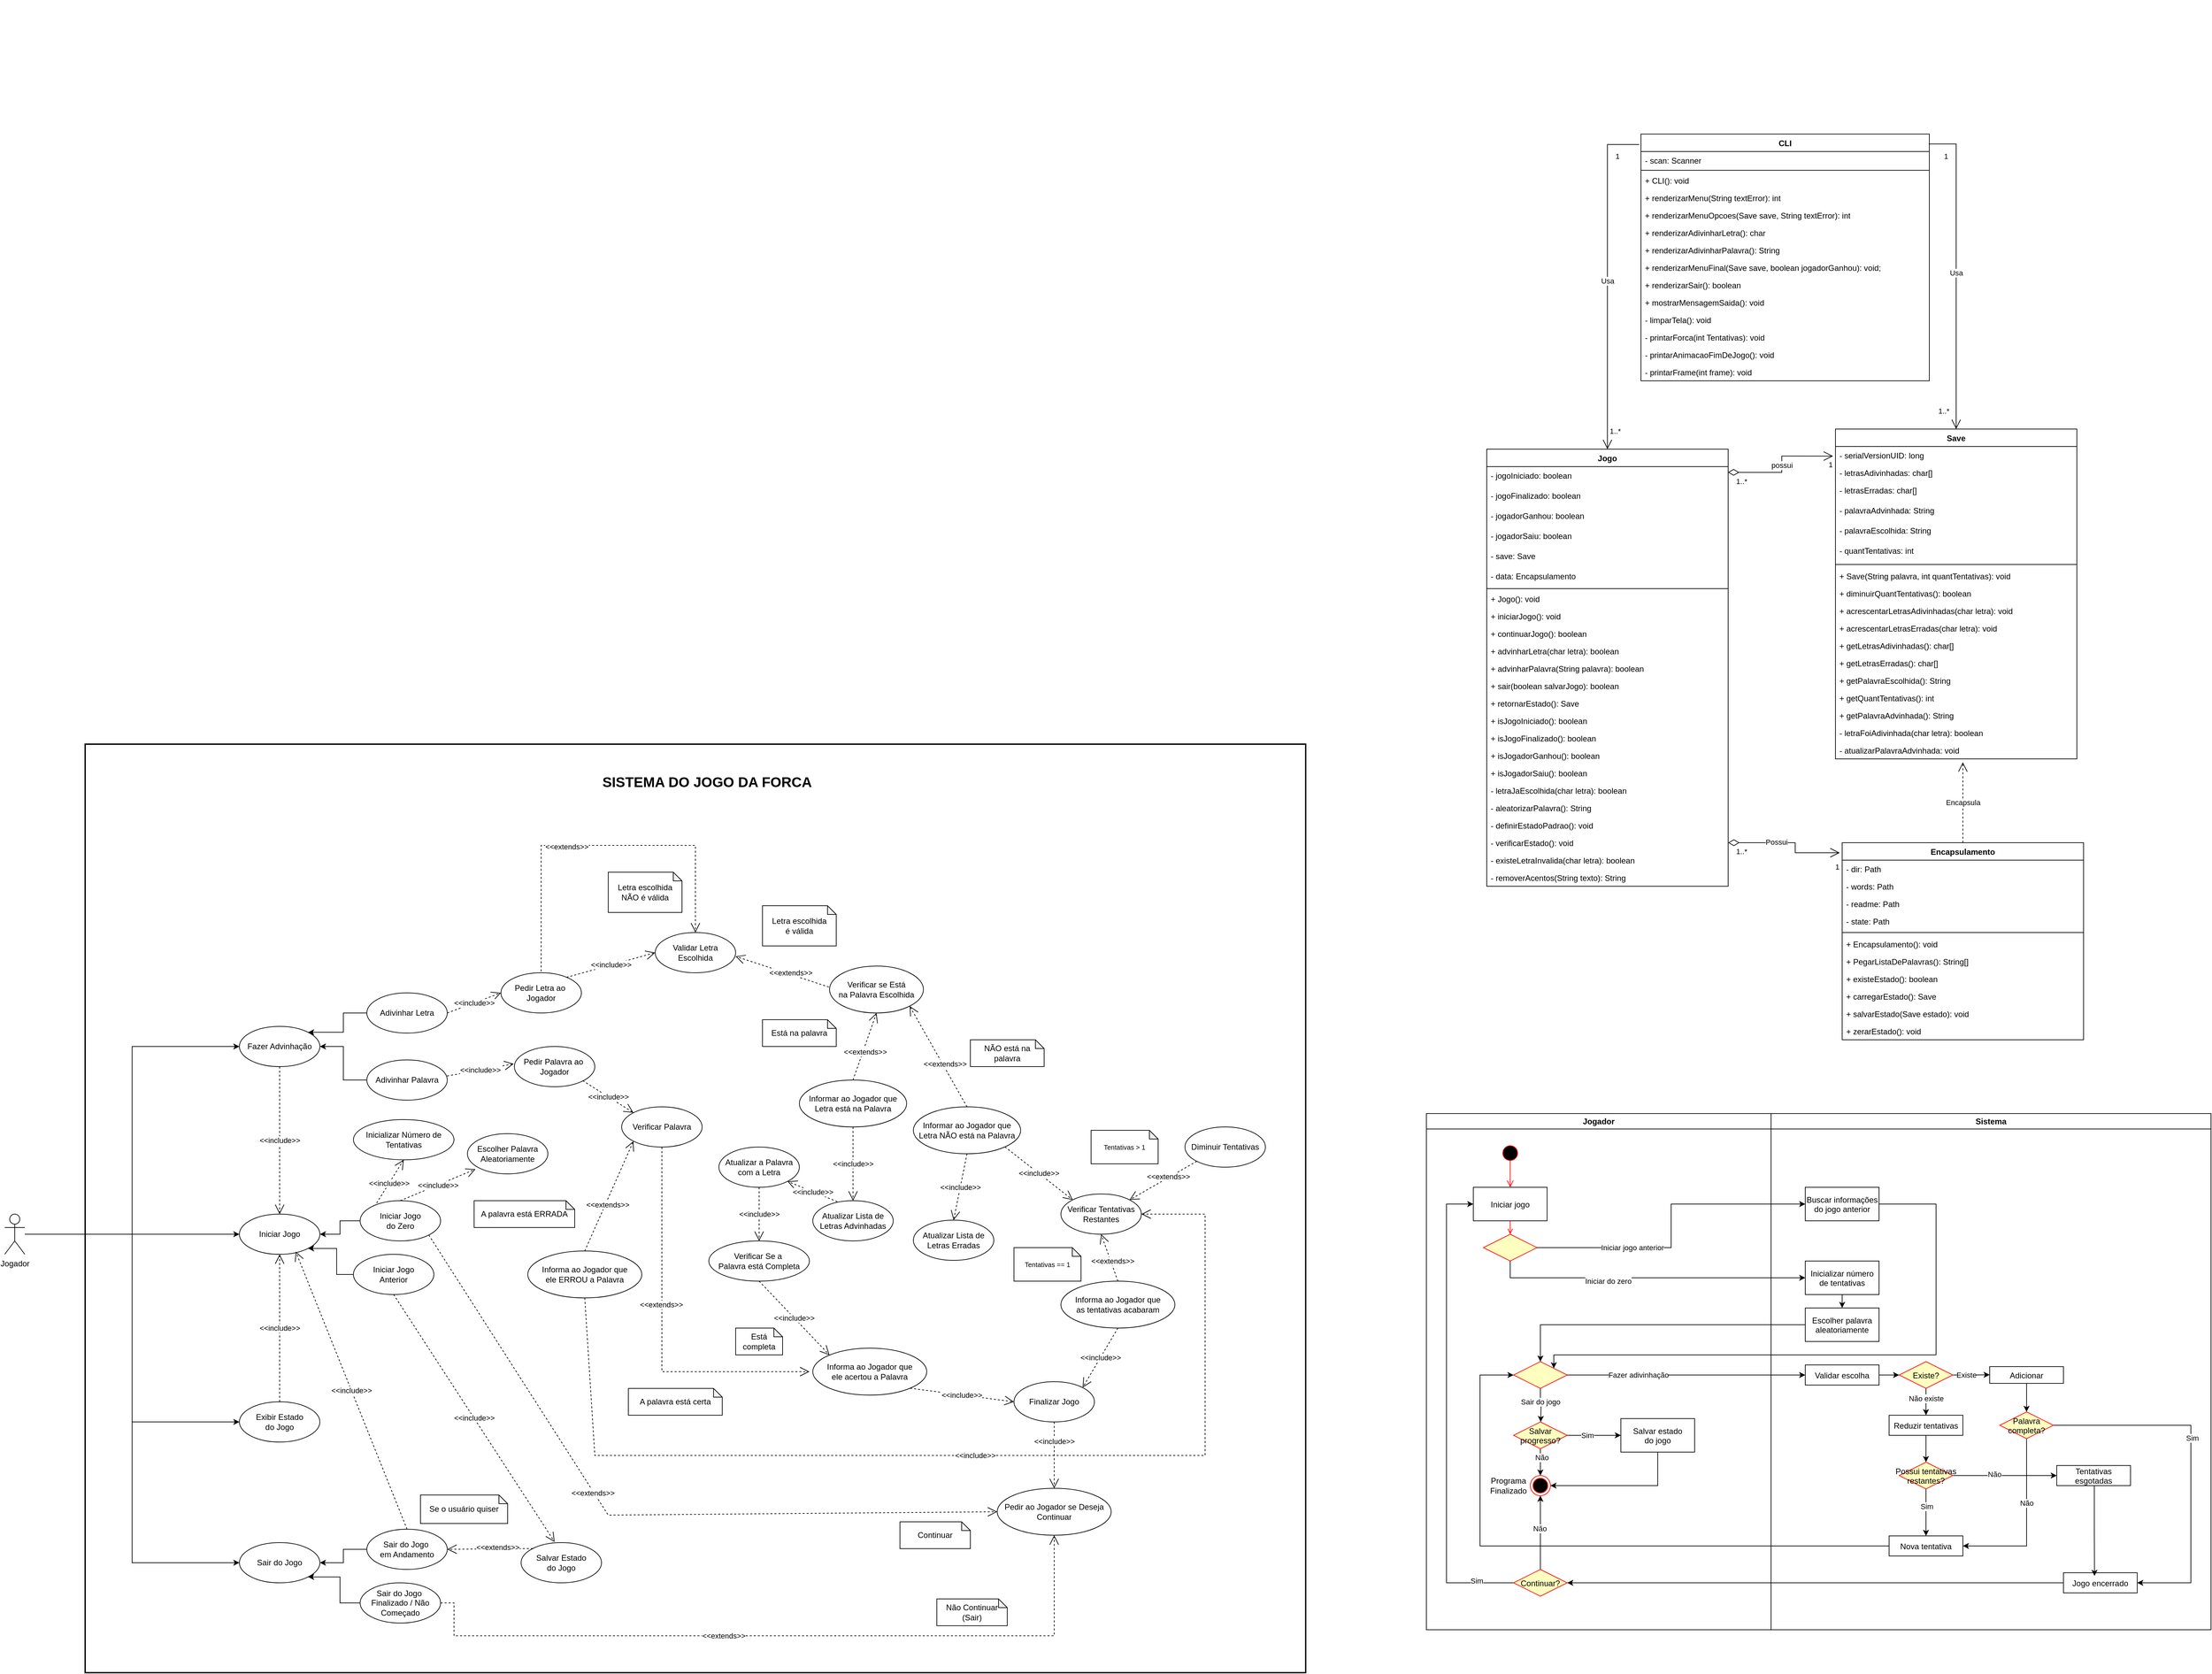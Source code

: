 <mxfile version="27.1.6">
  <diagram name="Página-1" id="mjXB5OiUWxTQea8ycchU">
    <mxGraphModel dx="3165" dy="2285" grid="1" gridSize="10" guides="1" tooltips="1" connect="1" arrows="1" fold="1" page="0" pageScale="1" pageWidth="2336" pageHeight="1654" math="0" shadow="0">
      <root>
        <mxCell id="0" />
        <mxCell id="1" parent="0" />
        <mxCell id="UurJ0Ywan_sIACPEAGPn-1" value="&amp;nbsp;&amp;nbsp;&amp;nbsp;&amp;nbsp;&amp;nbsp;&amp;nbsp;&amp;nbsp;&amp;nbsp;&amp;nbsp;&amp;nbsp;&amp;nbsp;&amp;nbsp;&amp;nbsp;&amp;nbsp;&amp;nbsp;&amp;nbsp;&amp;nbsp;&amp;nbsp;&amp;nbsp;&amp;nbsp; " style="rounded=0;whiteSpace=wrap;html=1;fillColor=none;strokeWidth=2;strokeColor=default;" parent="1" vertex="1">
          <mxGeometry x="690" y="870" width="1820" height="1385" as="geometry" />
        </mxCell>
        <mxCell id="UurJ0Ywan_sIACPEAGPn-2" style="edgeStyle=orthogonalEdgeStyle;rounded=0;orthogonalLoop=1;jettySize=auto;html=1;entryX=0;entryY=0.5;entryDx=0;entryDy=0;" parent="1" source="UurJ0Ywan_sIACPEAGPn-8" target="UurJ0Ywan_sIACPEAGPn-11" edge="1">
          <mxGeometry relative="1" as="geometry">
            <Array as="points">
              <mxPoint x="900" y="1601" />
              <mxPoint x="900" y="1601" />
            </Array>
          </mxGeometry>
        </mxCell>
        <mxCell id="UurJ0Ywan_sIACPEAGPn-3" value="&lt;div&gt;Inicializar Número de&lt;/div&gt;&lt;div&gt;Tentativas&lt;/div&gt;" style="ellipse;whiteSpace=wrap;html=1;" parent="1" vertex="1">
          <mxGeometry x="1090" y="1430" width="150" height="60" as="geometry" />
        </mxCell>
        <mxCell id="UurJ0Ywan_sIACPEAGPn-4" style="edgeStyle=orthogonalEdgeStyle;rounded=0;orthogonalLoop=1;jettySize=auto;html=1;entryX=0;entryY=0.5;entryDx=0;entryDy=0;" parent="1" source="UurJ0Ywan_sIACPEAGPn-8" target="UurJ0Ywan_sIACPEAGPn-9" edge="1">
          <mxGeometry relative="1" as="geometry" />
        </mxCell>
        <mxCell id="UurJ0Ywan_sIACPEAGPn-5" value="&amp;lt;&amp;lt;include&amp;gt;&amp;gt;" style="endArrow=open;endSize=12;dashed=1;html=1;rounded=0;exitX=0.179;exitY=0.143;exitDx=0;exitDy=0;entryX=0.5;entryY=1;entryDx=0;entryDy=0;exitPerimeter=0;" parent="1" source="UurJ0Ywan_sIACPEAGPn-13" target="UurJ0Ywan_sIACPEAGPn-3" edge="1">
          <mxGeometry x="-0.002" width="160" relative="1" as="geometry">
            <mxPoint x="1050" y="1541" as="sourcePoint" />
            <mxPoint x="1132" y="1504" as="targetPoint" />
            <mxPoint as="offset" />
          </mxGeometry>
        </mxCell>
        <mxCell id="UurJ0Ywan_sIACPEAGPn-6" style="edgeStyle=orthogonalEdgeStyle;rounded=0;orthogonalLoop=1;jettySize=auto;html=1;entryX=0;entryY=0.5;entryDx=0;entryDy=0;" parent="1" source="UurJ0Ywan_sIACPEAGPn-8" target="UurJ0Ywan_sIACPEAGPn-10" edge="1">
          <mxGeometry relative="1" as="geometry">
            <Array as="points">
              <mxPoint x="760" y="1601" />
              <mxPoint x="760" y="1881" />
            </Array>
          </mxGeometry>
        </mxCell>
        <mxCell id="UurJ0Ywan_sIACPEAGPn-7" style="edgeStyle=orthogonalEdgeStyle;rounded=0;orthogonalLoop=1;jettySize=auto;html=1;entryX=0;entryY=0.5;entryDx=0;entryDy=0;" parent="1" source="UurJ0Ywan_sIACPEAGPn-8" target="UurJ0Ywan_sIACPEAGPn-18" edge="1">
          <mxGeometry relative="1" as="geometry" />
        </mxCell>
        <mxCell id="UurJ0Ywan_sIACPEAGPn-8" value="Jogador" style="shape=umlActor;verticalLabelPosition=bottom;verticalAlign=top;html=1;strokeColor=default;fillColor=default;" parent="1" vertex="1">
          <mxGeometry x="570" y="1571" width="30" height="60" as="geometry" />
        </mxCell>
        <mxCell id="UurJ0Ywan_sIACPEAGPn-9" value="Fazer Advinhação" style="ellipse;whiteSpace=wrap;html=1;" parent="1" vertex="1">
          <mxGeometry x="920" y="1291" width="120" height="60" as="geometry" />
        </mxCell>
        <mxCell id="UurJ0Ywan_sIACPEAGPn-10" value="&lt;div&gt;Exibir Estado&lt;/div&gt;&lt;div&gt;do Jogo&lt;/div&gt;" style="ellipse;whiteSpace=wrap;html=1;" parent="1" vertex="1">
          <mxGeometry x="920" y="1851" width="120" height="60" as="geometry" />
        </mxCell>
        <mxCell id="UurJ0Ywan_sIACPEAGPn-11" value="Iniciar Jogo" style="ellipse;whiteSpace=wrap;html=1;" parent="1" vertex="1">
          <mxGeometry x="920" y="1571" width="120" height="60" as="geometry" />
        </mxCell>
        <mxCell id="UurJ0Ywan_sIACPEAGPn-12" style="edgeStyle=orthogonalEdgeStyle;rounded=0;orthogonalLoop=1;jettySize=auto;html=1;entryX=1;entryY=0.5;entryDx=0;entryDy=0;" parent="1" source="UurJ0Ywan_sIACPEAGPn-13" target="UurJ0Ywan_sIACPEAGPn-11" edge="1">
          <mxGeometry relative="1" as="geometry" />
        </mxCell>
        <mxCell id="UurJ0Ywan_sIACPEAGPn-13" value="&lt;div&gt;Iniciar Jogo&lt;/div&gt;&lt;div&gt;do Zero&lt;/div&gt;" style="ellipse;whiteSpace=wrap;html=1;" parent="1" vertex="1">
          <mxGeometry x="1100" y="1551" width="120" height="60" as="geometry" />
        </mxCell>
        <mxCell id="UurJ0Ywan_sIACPEAGPn-14" style="edgeStyle=orthogonalEdgeStyle;rounded=0;orthogonalLoop=1;jettySize=auto;html=1;entryX=1;entryY=1;entryDx=0;entryDy=0;" parent="1" source="UurJ0Ywan_sIACPEAGPn-15" target="UurJ0Ywan_sIACPEAGPn-11" edge="1">
          <mxGeometry relative="1" as="geometry" />
        </mxCell>
        <mxCell id="UurJ0Ywan_sIACPEAGPn-15" value="&lt;div&gt;Iniciar Jogo&lt;/div&gt;&lt;div&gt;Anterior&lt;/div&gt;" style="ellipse;whiteSpace=wrap;html=1;" parent="1" vertex="1">
          <mxGeometry x="1090" y="1631" width="120" height="60" as="geometry" />
        </mxCell>
        <mxCell id="UurJ0Ywan_sIACPEAGPn-16" value="&amp;lt;&amp;lt;include&amp;gt;&amp;gt;" style="endArrow=open;endSize=12;dashed=1;html=1;rounded=0;exitX=0.5;exitY=1;exitDx=0;exitDy=0;entryX=0.5;entryY=0;entryDx=0;entryDy=0;" parent="1" source="UurJ0Ywan_sIACPEAGPn-9" target="UurJ0Ywan_sIACPEAGPn-11" edge="1">
          <mxGeometry width="160" relative="1" as="geometry">
            <mxPoint x="980" y="1501" as="sourcePoint" />
            <mxPoint x="1140" y="1501" as="targetPoint" />
          </mxGeometry>
        </mxCell>
        <mxCell id="UurJ0Ywan_sIACPEAGPn-17" value="&amp;lt;&amp;lt;include&amp;gt;&amp;gt;" style="endArrow=open;endSize=12;dashed=1;html=1;rounded=0;exitX=0.5;exitY=0;exitDx=0;exitDy=0;entryX=0.5;entryY=1;entryDx=0;entryDy=0;" parent="1" source="UurJ0Ywan_sIACPEAGPn-10" target="UurJ0Ywan_sIACPEAGPn-11" edge="1">
          <mxGeometry width="160" relative="1" as="geometry">
            <mxPoint x="1039.17" y="1711" as="sourcePoint" />
            <mxPoint x="1039.17" y="1931" as="targetPoint" />
          </mxGeometry>
        </mxCell>
        <mxCell id="UurJ0Ywan_sIACPEAGPn-18" value="Sair do Jogo" style="ellipse;whiteSpace=wrap;html=1;" parent="1" vertex="1">
          <mxGeometry x="920" y="2061" width="120" height="60" as="geometry" />
        </mxCell>
        <mxCell id="UurJ0Ywan_sIACPEAGPn-19" style="edgeStyle=orthogonalEdgeStyle;rounded=0;orthogonalLoop=1;jettySize=auto;html=1;entryX=1;entryY=0.5;entryDx=0;entryDy=0;" parent="1" source="UurJ0Ywan_sIACPEAGPn-20" target="UurJ0Ywan_sIACPEAGPn-18" edge="1">
          <mxGeometry relative="1" as="geometry" />
        </mxCell>
        <mxCell id="UurJ0Ywan_sIACPEAGPn-20" value="&lt;div&gt;Sair do Jogo&amp;nbsp;&lt;/div&gt;&lt;div&gt;em Andamento&lt;/div&gt;" style="ellipse;whiteSpace=wrap;html=1;" parent="1" vertex="1">
          <mxGeometry x="1110" y="2041" width="120" height="60" as="geometry" />
        </mxCell>
        <mxCell id="UurJ0Ywan_sIACPEAGPn-21" style="edgeStyle=orthogonalEdgeStyle;rounded=0;orthogonalLoop=1;jettySize=auto;html=1;entryX=1;entryY=1;entryDx=0;entryDy=0;" parent="1" source="UurJ0Ywan_sIACPEAGPn-22" target="UurJ0Ywan_sIACPEAGPn-18" edge="1">
          <mxGeometry relative="1" as="geometry" />
        </mxCell>
        <mxCell id="UurJ0Ywan_sIACPEAGPn-22" value="&lt;div&gt;Sair do Jogo&amp;nbsp;&lt;/div&gt;&lt;div&gt;Finalizado / Não Começado&lt;/div&gt;" style="ellipse;whiteSpace=wrap;html=1;" parent="1" vertex="1">
          <mxGeometry x="1100" y="2121" width="120" height="60" as="geometry" />
        </mxCell>
        <mxCell id="UurJ0Ywan_sIACPEAGPn-23" value="&amp;lt;&amp;lt;include&amp;gt;&amp;gt;" style="endArrow=open;endSize=12;dashed=1;html=1;rounded=0;exitX=0.5;exitY=0;exitDx=0;exitDy=0;entryX=0.7;entryY=0.933;entryDx=0;entryDy=0;entryPerimeter=0;" parent="1" source="UurJ0Ywan_sIACPEAGPn-20" target="UurJ0Ywan_sIACPEAGPn-11" edge="1">
          <mxGeometry width="160" relative="1" as="geometry">
            <mxPoint x="1169.5" y="2001" as="sourcePoint" />
            <mxPoint x="1010" y="1641" as="targetPoint" />
          </mxGeometry>
        </mxCell>
        <mxCell id="UurJ0Ywan_sIACPEAGPn-24" value="&lt;div&gt;Salvar Estado&lt;/div&gt;&lt;div&gt;do Jogo&lt;/div&gt;" style="ellipse;whiteSpace=wrap;html=1;" parent="1" vertex="1">
          <mxGeometry x="1340" y="2061" width="120" height="60" as="geometry" />
        </mxCell>
        <mxCell id="UurJ0Ywan_sIACPEAGPn-25" value="&amp;lt;&amp;lt;extends&amp;gt;&amp;gt;" style="endArrow=open;endSize=12;dashed=1;html=1;rounded=0;entryX=1;entryY=0.5;entryDx=0;entryDy=0;exitX=0;exitY=0;exitDx=0;exitDy=0;" parent="1" source="UurJ0Ywan_sIACPEAGPn-24" target="UurJ0Ywan_sIACPEAGPn-20" edge="1">
          <mxGeometry x="-0.153" y="-2" width="160" relative="1" as="geometry">
            <mxPoint x="1210" y="1931" as="sourcePoint" />
            <mxPoint x="1347.574" y="2009.787" as="targetPoint" />
            <mxPoint x="1" as="offset" />
          </mxGeometry>
        </mxCell>
        <mxCell id="UurJ0Ywan_sIACPEAGPn-26" value="&lt;div&gt;Escolher Palavra&lt;/div&gt;&lt;div&gt;Aleatoriamente&lt;/div&gt;" style="ellipse;whiteSpace=wrap;html=1;" parent="1" vertex="1">
          <mxGeometry x="1260" y="1451" width="120" height="60" as="geometry" />
        </mxCell>
        <mxCell id="UurJ0Ywan_sIACPEAGPn-27" value="&amp;lt;&amp;lt;include&amp;gt;&amp;gt;" style="endArrow=open;endSize=12;dashed=1;html=1;rounded=0;exitX=0.5;exitY=1;exitDx=0;exitDy=0;" parent="1" source="UurJ0Ywan_sIACPEAGPn-15" edge="1">
          <mxGeometry width="160" relative="1" as="geometry">
            <mxPoint x="1676" y="2061" as="sourcePoint" />
            <mxPoint x="1390" y="2060" as="targetPoint" />
          </mxGeometry>
        </mxCell>
        <mxCell id="UurJ0Ywan_sIACPEAGPn-28" value="&amp;lt;&amp;lt;include&amp;gt;&amp;gt;" style="endArrow=open;endSize=12;dashed=1;html=1;rounded=0;exitX=0.5;exitY=0;exitDx=0;exitDy=0;entryX=0.1;entryY=0.883;entryDx=0;entryDy=0;entryPerimeter=0;" parent="1" source="UurJ0Ywan_sIACPEAGPn-13" target="UurJ0Ywan_sIACPEAGPn-26" edge="1">
          <mxGeometry x="-0.002" width="160" relative="1" as="geometry">
            <mxPoint x="1447.574" y="1611.003" as="sourcePoint" />
            <mxPoint x="1280" y="1561" as="targetPoint" />
            <mxPoint as="offset" />
          </mxGeometry>
        </mxCell>
        <mxCell id="UurJ0Ywan_sIACPEAGPn-29" value="&amp;lt;&amp;lt;include&amp;gt;&amp;gt;" style="endArrow=open;endSize=12;dashed=1;html=1;rounded=0;exitX=1;exitY=0.5;exitDx=0;exitDy=0;entryX=0;entryY=0.5;entryDx=0;entryDy=0;" parent="1" source="UurJ0Ywan_sIACPEAGPn-63" target="UurJ0Ywan_sIACPEAGPn-43" edge="1">
          <mxGeometry x="0.003" width="160" relative="1" as="geometry">
            <mxPoint x="1300" y="1381" as="sourcePoint" />
            <mxPoint x="1290.0" y="1281" as="targetPoint" />
            <mxPoint as="offset" />
          </mxGeometry>
        </mxCell>
        <mxCell id="UurJ0Ywan_sIACPEAGPn-30" value="&lt;div&gt;Validar Letra&lt;/div&gt;&lt;div&gt;Escolhida&lt;/div&gt;" style="ellipse;whiteSpace=wrap;html=1;" parent="1" vertex="1">
          <mxGeometry x="1540" y="1151" width="120" height="60" as="geometry" />
        </mxCell>
        <mxCell id="UurJ0Ywan_sIACPEAGPn-31" value="&amp;nbsp;" style="text;whiteSpace=wrap;html=1;" parent="1" vertex="1">
          <mxGeometry x="1725" y="1411" width="40" height="40" as="geometry" />
        </mxCell>
        <mxCell id="UurJ0Ywan_sIACPEAGPn-32" value="&lt;div&gt;Verificar se Está&lt;/div&gt;&lt;div&gt;na Palavra Escolhida&lt;/div&gt;" style="ellipse;whiteSpace=wrap;html=1;" parent="1" vertex="1">
          <mxGeometry x="1800" y="1201" width="140" height="70" as="geometry" />
        </mxCell>
        <mxCell id="UurJ0Ywan_sIACPEAGPn-33" value="&lt;div&gt;Atualizar a Palavra&lt;/div&gt;&lt;div&gt;com a Letra&lt;/div&gt;" style="ellipse;whiteSpace=wrap;html=1;" parent="1" vertex="1">
          <mxGeometry x="1635" y="1471" width="120" height="60" as="geometry" />
        </mxCell>
        <mxCell id="UurJ0Ywan_sIACPEAGPn-34" value="&amp;lt;&amp;lt;extends&amp;gt;&amp;gt;" style="endArrow=open;endSize=12;dashed=1;html=1;rounded=0;entryX=0.5;entryY=0;entryDx=0;entryDy=0;" parent="1" target="UurJ0Ywan_sIACPEAGPn-30" edge="1">
          <mxGeometry x="-0.153" y="-2" width="160" relative="1" as="geometry">
            <mxPoint x="1370" y="1221" as="sourcePoint" />
            <mxPoint x="1630" y="1141" as="targetPoint" />
            <mxPoint x="1" as="offset" />
            <Array as="points">
              <mxPoint x="1370" y="1021" />
              <mxPoint x="1600" y="1021" />
            </Array>
          </mxGeometry>
        </mxCell>
        <mxCell id="UurJ0Ywan_sIACPEAGPn-35" value="&lt;div&gt;Letra escolhida&lt;/div&gt;&lt;div&gt;NÃO é válida&lt;/div&gt;" style="shape=note;whiteSpace=wrap;html=1;backgroundOutline=1;darkOpacity=0.05;size=13;" parent="1" vertex="1">
          <mxGeometry x="1470" y="1061" width="110" height="60" as="geometry" />
        </mxCell>
        <mxCell id="UurJ0Ywan_sIACPEAGPn-36" value="&amp;lt;&amp;lt;extends&amp;gt;&amp;gt;" style="endArrow=open;endSize=12;dashed=1;html=1;rounded=0;entryX=0.999;entryY=0.593;entryDx=0;entryDy=0;exitX=-0.007;exitY=0.447;exitDx=0;exitDy=0;entryPerimeter=0;exitPerimeter=0;" parent="1" source="UurJ0Ywan_sIACPEAGPn-32" target="UurJ0Ywan_sIACPEAGPn-30" edge="1">
          <mxGeometry x="-0.153" y="-2" width="160" relative="1" as="geometry">
            <mxPoint x="1910" y="1121.5" as="sourcePoint" />
            <mxPoint x="1763" y="1210.5" as="targetPoint" />
            <mxPoint x="1" as="offset" />
          </mxGeometry>
        </mxCell>
        <mxCell id="UurJ0Ywan_sIACPEAGPn-37" value="&lt;div&gt;Letra escolhida&lt;/div&gt;&lt;div&gt;é válida&lt;/div&gt;" style="shape=note;whiteSpace=wrap;html=1;backgroundOutline=1;darkOpacity=0.05;size=13;" parent="1" vertex="1">
          <mxGeometry x="1700" y="1111" width="110" height="60" as="geometry" />
        </mxCell>
        <mxCell id="UurJ0Ywan_sIACPEAGPn-38" value="&amp;lt;&amp;lt;extends&amp;gt;&amp;gt;" style="endArrow=open;endSize=12;dashed=1;html=1;rounded=0;entryX=1;entryY=1;entryDx=0;entryDy=0;exitX=0.5;exitY=0;exitDx=0;exitDy=0;" parent="1" source="UurJ0Ywan_sIACPEAGPn-48" target="UurJ0Ywan_sIACPEAGPn-32" edge="1">
          <mxGeometry x="-0.153" y="-2" width="160" relative="1" as="geometry">
            <mxPoint x="1845" y="1411" as="sourcePoint" />
            <mxPoint x="1805.0" y="1281" as="targetPoint" />
            <mxPoint x="1" as="offset" />
          </mxGeometry>
        </mxCell>
        <mxCell id="UurJ0Ywan_sIACPEAGPn-39" value="Verificar Tentativas Restantes" style="ellipse;whiteSpace=wrap;html=1;" parent="1" vertex="1">
          <mxGeometry x="2145" y="1541" width="120" height="60" as="geometry" />
        </mxCell>
        <mxCell id="UurJ0Ywan_sIACPEAGPn-40" value="Finalizar Jogo" style="ellipse;whiteSpace=wrap;html=1;" parent="1" vertex="1">
          <mxGeometry x="2075" y="1821" width="120" height="60" as="geometry" />
        </mxCell>
        <mxCell id="UurJ0Ywan_sIACPEAGPn-41" value="&amp;lt;&amp;lt;extends&amp;gt;&amp;gt;" style="endArrow=open;endSize=12;dashed=1;html=1;rounded=0;exitX=0.5;exitY=0;exitDx=0;exitDy=0;entryX=0.5;entryY=1;entryDx=0;entryDy=0;" parent="1" source="UurJ0Ywan_sIACPEAGPn-58" target="UurJ0Ywan_sIACPEAGPn-39" edge="1">
          <mxGeometry x="-0.153" y="-2" width="160" relative="1" as="geometry">
            <mxPoint x="2055" y="1691.25" as="sourcePoint" />
            <mxPoint x="2149.896" y="1630.999" as="targetPoint" />
            <mxPoint x="1" as="offset" />
          </mxGeometry>
        </mxCell>
        <mxCell id="UurJ0Ywan_sIACPEAGPn-42" value="&lt;font style=&quot;font-size: 10px;&quot;&gt;Tentativas == 1&lt;/font&gt;" style="shape=note;whiteSpace=wrap;html=1;backgroundOutline=1;darkOpacity=0.05;size=13;" parent="1" vertex="1">
          <mxGeometry x="2075" y="1621" width="100" height="50" as="geometry" />
        </mxCell>
        <mxCell id="UurJ0Ywan_sIACPEAGPn-43" value="&lt;div&gt;Pedir Letra ao&amp;nbsp;&lt;/div&gt;&lt;div&gt;Jogador&lt;/div&gt;" style="ellipse;whiteSpace=wrap;html=1;" parent="1" vertex="1">
          <mxGeometry x="1310" y="1211" width="120" height="60" as="geometry" />
        </mxCell>
        <mxCell id="UurJ0Ywan_sIACPEAGPn-44" value="&amp;lt;&amp;lt;include&amp;gt;&amp;gt;" style="endArrow=open;endSize=12;dashed=1;html=1;rounded=0;exitX=0.815;exitY=0.114;exitDx=0;exitDy=0;entryX=0;entryY=0.5;entryDx=0;entryDy=0;exitPerimeter=0;" parent="1" source="UurJ0Ywan_sIACPEAGPn-43" target="UurJ0Ywan_sIACPEAGPn-30" edge="1">
          <mxGeometry width="160" relative="1" as="geometry">
            <mxPoint x="1498" y="1344" as="sourcePoint" />
            <mxPoint x="1642" y="1291" as="targetPoint" />
          </mxGeometry>
        </mxCell>
        <mxCell id="UurJ0Ywan_sIACPEAGPn-45" value="&amp;lt;&amp;lt;extends&amp;gt;&amp;gt;" style="endArrow=open;endSize=12;dashed=1;html=1;rounded=0;entryX=0.5;entryY=1;entryDx=0;entryDy=0;exitX=0.5;exitY=0;exitDx=0;exitDy=0;" parent="1" source="UurJ0Ywan_sIACPEAGPn-49" target="UurJ0Ywan_sIACPEAGPn-32" edge="1">
          <mxGeometry x="-0.153" y="-2" width="160" relative="1" as="geometry">
            <mxPoint x="1815" y="1421" as="sourcePoint" />
            <mxPoint x="1914.95" y="1300.469" as="targetPoint" />
            <mxPoint x="1" as="offset" />
          </mxGeometry>
        </mxCell>
        <mxCell id="UurJ0Ywan_sIACPEAGPn-46" value="&lt;div&gt;Atualizar Lista de Letras Advinhadas&lt;/div&gt;" style="ellipse;whiteSpace=wrap;html=1;" parent="1" vertex="1">
          <mxGeometry x="1775" y="1551" width="120" height="60" as="geometry" />
        </mxCell>
        <mxCell id="UurJ0Ywan_sIACPEAGPn-47" value="Está na palavra" style="shape=note;whiteSpace=wrap;html=1;backgroundOutline=1;darkOpacity=0.05;size=13;" parent="1" vertex="1">
          <mxGeometry x="1700" y="1281" width="110" height="40" as="geometry" />
        </mxCell>
        <mxCell id="UurJ0Ywan_sIACPEAGPn-48" value="Informar ao Jogador que Letra NÃO está na Palavra" style="ellipse;whiteSpace=wrap;html=1;" parent="1" vertex="1">
          <mxGeometry x="1925" y="1411" width="160" height="70" as="geometry" />
        </mxCell>
        <mxCell id="UurJ0Ywan_sIACPEAGPn-49" value="Informar ao Jogador que Letra está na Palavra" style="ellipse;whiteSpace=wrap;html=1;" parent="1" vertex="1">
          <mxGeometry x="1755" y="1371" width="160" height="70" as="geometry" />
        </mxCell>
        <mxCell id="UurJ0Ywan_sIACPEAGPn-50" value="&amp;lt;&amp;lt;include&amp;gt;&amp;gt;" style="endArrow=open;endSize=12;dashed=1;html=1;rounded=0;exitX=0.5;exitY=1;exitDx=0;exitDy=0;entryX=0.5;entryY=0;entryDx=0;entryDy=0;" parent="1" source="UurJ0Ywan_sIACPEAGPn-49" target="UurJ0Ywan_sIACPEAGPn-46" edge="1">
          <mxGeometry x="-0.01" width="160" relative="1" as="geometry">
            <mxPoint x="1535" y="1658" as="sourcePoint" />
            <mxPoint x="1607" y="1601" as="targetPoint" />
            <mxPoint as="offset" />
          </mxGeometry>
        </mxCell>
        <mxCell id="UurJ0Ywan_sIACPEAGPn-51" value="&amp;lt;&amp;lt;include&amp;gt;&amp;gt;" style="endArrow=open;endSize=12;dashed=1;html=1;rounded=0;exitX=0.5;exitY=1;exitDx=0;exitDy=0;entryX=0.5;entryY=0;entryDx=0;entryDy=0;" parent="1" source="UurJ0Ywan_sIACPEAGPn-48" target="UurJ0Ywan_sIACPEAGPn-127" edge="1">
          <mxGeometry x="-0.002" width="160" relative="1" as="geometry">
            <mxPoint x="1878" y="1491" as="sourcePoint" />
            <mxPoint x="1855" y="1551" as="targetPoint" />
            <mxPoint as="offset" />
          </mxGeometry>
        </mxCell>
        <mxCell id="UurJ0Ywan_sIACPEAGPn-52" value="&amp;lt;&amp;lt;include&amp;gt;&amp;gt;" style="endArrow=open;endSize=12;dashed=1;html=1;rounded=0;exitX=1;exitY=1;exitDx=0;exitDy=0;entryX=0;entryY=0;entryDx=0;entryDy=0;" parent="1" source="UurJ0Ywan_sIACPEAGPn-48" target="UurJ0Ywan_sIACPEAGPn-39" edge="1">
          <mxGeometry x="-0.002" width="160" relative="1" as="geometry">
            <mxPoint x="2105" y="1561" as="sourcePoint" />
            <mxPoint x="2065" y="1651" as="targetPoint" />
            <mxPoint as="offset" />
          </mxGeometry>
        </mxCell>
        <mxCell id="UurJ0Ywan_sIACPEAGPn-53" value="&lt;div&gt;Verificar Se a&amp;nbsp;&lt;/div&gt;&lt;div&gt;Palavra está Completa&lt;/div&gt;" style="ellipse;whiteSpace=wrap;html=1;" parent="1" vertex="1">
          <mxGeometry x="1620" y="1611" width="150" height="60" as="geometry" />
        </mxCell>
        <mxCell id="UurJ0Ywan_sIACPEAGPn-54" value="&amp;lt;&amp;lt;include&amp;gt;&amp;gt;" style="endArrow=open;endSize=12;dashed=1;html=1;rounded=0;exitX=0.5;exitY=1;exitDx=0;exitDy=0;entryX=0.5;entryY=0;entryDx=0;entryDy=0;" parent="1" source="UurJ0Ywan_sIACPEAGPn-33" target="UurJ0Ywan_sIACPEAGPn-53" edge="1">
          <mxGeometry x="-0.009" width="160" relative="1" as="geometry">
            <mxPoint x="1738" y="1581" as="sourcePoint" />
            <mxPoint x="1715" y="1641" as="targetPoint" />
            <mxPoint as="offset" />
          </mxGeometry>
        </mxCell>
        <mxCell id="UurJ0Ywan_sIACPEAGPn-55" value="Está completa" style="shape=note;whiteSpace=wrap;html=1;backgroundOutline=1;darkOpacity=0.05;size=13;" parent="1" vertex="1">
          <mxGeometry x="1660" y="1741" width="70" height="40" as="geometry" />
        </mxCell>
        <mxCell id="UurJ0Ywan_sIACPEAGPn-56" value="&lt;div&gt;Informa ao Jogador que&lt;/div&gt;&lt;div&gt;ele acertou a Palavra&lt;/div&gt;" style="ellipse;whiteSpace=wrap;html=1;" parent="1" vertex="1">
          <mxGeometry x="1775" y="1771" width="170" height="70" as="geometry" />
        </mxCell>
        <mxCell id="UurJ0Ywan_sIACPEAGPn-57" value="&amp;lt;&amp;lt;include&amp;gt;&amp;gt;" style="endArrow=open;endSize=12;dashed=1;html=1;rounded=0;exitX=0.5;exitY=1;exitDx=0;exitDy=0;entryX=0;entryY=0;entryDx=0;entryDy=0;" parent="1" source="UurJ0Ywan_sIACPEAGPn-53" target="UurJ0Ywan_sIACPEAGPn-56" edge="1">
          <mxGeometry x="-0.002" width="160" relative="1" as="geometry">
            <mxPoint x="1735" y="1746" as="sourcePoint" />
            <mxPoint x="1875" y="1716" as="targetPoint" />
            <mxPoint as="offset" />
          </mxGeometry>
        </mxCell>
        <mxCell id="UurJ0Ywan_sIACPEAGPn-58" value="&lt;div&gt;Informa ao Jogador que&lt;/div&gt;&lt;div&gt;as tentativas acabaram&lt;/div&gt;" style="ellipse;whiteSpace=wrap;html=1;" parent="1" vertex="1">
          <mxGeometry x="2145" y="1671" width="170" height="70" as="geometry" />
        </mxCell>
        <mxCell id="UurJ0Ywan_sIACPEAGPn-59" value="&amp;lt;&amp;lt;include&amp;gt;&amp;gt;" style="endArrow=open;endSize=12;dashed=1;html=1;rounded=0;exitX=0.5;exitY=1;exitDx=0;exitDy=0;entryX=1;entryY=0;entryDx=0;entryDy=0;" parent="1" source="UurJ0Ywan_sIACPEAGPn-58" target="UurJ0Ywan_sIACPEAGPn-40" edge="1">
          <mxGeometry x="-0.002" width="160" relative="1" as="geometry">
            <mxPoint x="2165" y="1741" as="sourcePoint" />
            <mxPoint x="2184.56" y="1809.67" as="targetPoint" />
            <mxPoint as="offset" />
          </mxGeometry>
        </mxCell>
        <mxCell id="UurJ0Ywan_sIACPEAGPn-60" value="&amp;lt;&amp;lt;include&amp;gt;&amp;gt;" style="endArrow=open;endSize=12;dashed=1;html=1;rounded=0;exitX=1;exitY=1;exitDx=0;exitDy=0;entryX=0;entryY=0.5;entryDx=0;entryDy=0;" parent="1" source="UurJ0Ywan_sIACPEAGPn-56" target="UurJ0Ywan_sIACPEAGPn-40" edge="1">
          <mxGeometry x="-0.002" width="160" relative="1" as="geometry">
            <mxPoint x="1930" y="1881" as="sourcePoint" />
            <mxPoint x="1885" y="1971" as="targetPoint" />
            <mxPoint as="offset" />
          </mxGeometry>
        </mxCell>
        <mxCell id="UurJ0Ywan_sIACPEAGPn-61" value="NÃO está na palavra" style="shape=note;whiteSpace=wrap;html=1;backgroundOutline=1;darkOpacity=0.05;size=13;" parent="1" vertex="1">
          <mxGeometry x="2010" y="1311" width="110" height="40" as="geometry" />
        </mxCell>
        <mxCell id="UurJ0Ywan_sIACPEAGPn-62" style="edgeStyle=orthogonalEdgeStyle;rounded=0;orthogonalLoop=1;jettySize=auto;html=1;entryX=1;entryY=0;entryDx=0;entryDy=0;" parent="1" source="UurJ0Ywan_sIACPEAGPn-63" target="UurJ0Ywan_sIACPEAGPn-9" edge="1">
          <mxGeometry relative="1" as="geometry" />
        </mxCell>
        <mxCell id="UurJ0Ywan_sIACPEAGPn-63" value="Adivinhar Letra" style="ellipse;whiteSpace=wrap;html=1;" parent="1" vertex="1">
          <mxGeometry x="1110" y="1241" width="120" height="60" as="geometry" />
        </mxCell>
        <mxCell id="UurJ0Ywan_sIACPEAGPn-64" style="edgeStyle=orthogonalEdgeStyle;rounded=0;orthogonalLoop=1;jettySize=auto;html=1;" parent="1" source="UurJ0Ywan_sIACPEAGPn-65" target="UurJ0Ywan_sIACPEAGPn-9" edge="1">
          <mxGeometry relative="1" as="geometry" />
        </mxCell>
        <mxCell id="UurJ0Ywan_sIACPEAGPn-65" value="Adivinhar Palavra" style="ellipse;whiteSpace=wrap;html=1;" parent="1" vertex="1">
          <mxGeometry x="1110" y="1341" width="120" height="60" as="geometry" />
        </mxCell>
        <mxCell id="UurJ0Ywan_sIACPEAGPn-66" value="&lt;div&gt;Pedir Palavra ao&amp;nbsp;&lt;/div&gt;&lt;div&gt;Jogador&lt;/div&gt;" style="ellipse;whiteSpace=wrap;html=1;" parent="1" vertex="1">
          <mxGeometry x="1330" y="1321" width="120" height="60" as="geometry" />
        </mxCell>
        <mxCell id="UurJ0Ywan_sIACPEAGPn-67" value="&amp;lt;&amp;lt;include&amp;gt;&amp;gt;" style="endArrow=open;endSize=12;dashed=1;html=1;rounded=0;exitX=0.997;exitY=0.4;exitDx=0;exitDy=0;entryX=-0.008;entryY=0.431;entryDx=0;entryDy=0;exitPerimeter=0;entryPerimeter=0;" parent="1" source="UurJ0Ywan_sIACPEAGPn-65" target="UurJ0Ywan_sIACPEAGPn-66" edge="1">
          <mxGeometry x="0.003" width="160" relative="1" as="geometry">
            <mxPoint x="1270" y="1321" as="sourcePoint" />
            <mxPoint x="1350" y="1291" as="targetPoint" />
            <mxPoint as="offset" />
          </mxGeometry>
        </mxCell>
        <mxCell id="UurJ0Ywan_sIACPEAGPn-68" value="&amp;lt;&amp;lt;extends&amp;gt;&amp;gt;" style="endArrow=open;endSize=12;dashed=1;html=1;rounded=0;exitX=0.5;exitY=1;exitDx=0;exitDy=0;" parent="1" source="UurJ0Ywan_sIACPEAGPn-70" edge="1">
          <mxGeometry x="-0.153" y="-2" width="160" relative="1" as="geometry">
            <mxPoint x="1610" y="1471" as="sourcePoint" />
            <mxPoint x="1770" y="1806" as="targetPoint" />
            <mxPoint x="1" as="offset" />
            <Array as="points">
              <mxPoint x="1550" y="1806" />
            </Array>
          </mxGeometry>
        </mxCell>
        <mxCell id="UurJ0Ywan_sIACPEAGPn-69" value="A palavra está certa" style="shape=note;whiteSpace=wrap;html=1;backgroundOutline=1;darkOpacity=0.05;size=13;" parent="1" vertex="1">
          <mxGeometry x="1500" y="1831" width="140" height="40" as="geometry" />
        </mxCell>
        <mxCell id="UurJ0Ywan_sIACPEAGPn-70" value="Verificar Palavra" style="ellipse;whiteSpace=wrap;html=1;" parent="1" vertex="1">
          <mxGeometry x="1490" y="1411" width="120" height="60" as="geometry" />
        </mxCell>
        <mxCell id="UurJ0Ywan_sIACPEAGPn-71" value="&amp;lt;&amp;lt;include&amp;gt;&amp;gt;" style="endArrow=open;endSize=12;dashed=1;html=1;rounded=0;entryX=0;entryY=0;entryDx=0;entryDy=0;" parent="1" target="UurJ0Ywan_sIACPEAGPn-70" edge="1">
          <mxGeometry x="0.003" width="160" relative="1" as="geometry">
            <mxPoint x="1432" y="1372" as="sourcePoint" />
            <mxPoint x="1549" y="1381" as="targetPoint" />
            <mxPoint as="offset" />
          </mxGeometry>
        </mxCell>
        <mxCell id="UurJ0Ywan_sIACPEAGPn-72" value="&lt;div&gt;Informa ao Jogador que&lt;/div&gt;&lt;div&gt;ele ERROU a Palavra&lt;/div&gt;" style="ellipse;whiteSpace=wrap;html=1;" parent="1" vertex="1">
          <mxGeometry x="1350" y="1626" width="170" height="70" as="geometry" />
        </mxCell>
        <mxCell id="UurJ0Ywan_sIACPEAGPn-73" value="&lt;font style=&quot;font-size: 10px;&quot;&gt;Tentativas &amp;gt; 1&lt;/font&gt;" style="shape=note;whiteSpace=wrap;html=1;backgroundOutline=1;darkOpacity=0.05;size=13;" parent="1" vertex="1">
          <mxGeometry x="2190" y="1446" width="100" height="50" as="geometry" />
        </mxCell>
        <mxCell id="UurJ0Ywan_sIACPEAGPn-74" value="&amp;lt;&amp;lt;extends&amp;gt;&amp;gt;" style="endArrow=open;endSize=12;dashed=1;html=1;rounded=0;entryX=1;entryY=0;entryDx=0;entryDy=0;exitX=0;exitY=1;exitDx=0;exitDy=0;" parent="1" source="UurJ0Ywan_sIACPEAGPn-75" target="UurJ0Ywan_sIACPEAGPn-39" edge="1">
          <mxGeometry x="-0.153" y="-2" width="160" relative="1" as="geometry">
            <mxPoint x="2340" y="1491" as="sourcePoint" />
            <mxPoint x="2290" y="1511" as="targetPoint" />
            <mxPoint x="1" as="offset" />
          </mxGeometry>
        </mxCell>
        <mxCell id="UurJ0Ywan_sIACPEAGPn-75" value="Diminuir Tentativas" style="ellipse;whiteSpace=wrap;html=1;" parent="1" vertex="1">
          <mxGeometry x="2330" y="1441" width="120" height="60" as="geometry" />
        </mxCell>
        <mxCell id="UurJ0Ywan_sIACPEAGPn-76" value="&amp;lt;&amp;lt;extends&amp;gt;&amp;gt;" style="endArrow=open;endSize=12;dashed=1;html=1;rounded=0;entryX=0;entryY=1;entryDx=0;entryDy=0;exitX=0.5;exitY=0;exitDx=0;exitDy=0;" parent="1" source="UurJ0Ywan_sIACPEAGPn-72" target="UurJ0Ywan_sIACPEAGPn-70" edge="1">
          <mxGeometry x="-0.153" y="-2" width="160" relative="1" as="geometry">
            <mxPoint x="1460.5" y="1543" as="sourcePoint" />
            <mxPoint x="1359.5" y="1601" as="targetPoint" />
            <mxPoint x="1" as="offset" />
          </mxGeometry>
        </mxCell>
        <mxCell id="UurJ0Ywan_sIACPEAGPn-77" value="&amp;lt;&amp;lt;include&amp;gt;&amp;gt;" style="endArrow=open;endSize=12;dashed=1;html=1;rounded=0;exitX=0.5;exitY=1;exitDx=0;exitDy=0;entryX=1;entryY=0.5;entryDx=0;entryDy=0;" parent="1" source="UurJ0Ywan_sIACPEAGPn-72" target="UurJ0Ywan_sIACPEAGPn-39" edge="1">
          <mxGeometry x="0.003" width="160" relative="1" as="geometry">
            <mxPoint x="1380" y="1783" as="sourcePoint" />
            <mxPoint x="2280" y="1578" as="targetPoint" />
            <mxPoint as="offset" />
            <Array as="points">
              <mxPoint x="1450" y="1931" />
              <mxPoint x="2360" y="1931" />
              <mxPoint x="2360" y="1571" />
            </Array>
          </mxGeometry>
        </mxCell>
        <mxCell id="UurJ0Ywan_sIACPEAGPn-78" value="A palavra está ERRADA" style="shape=note;whiteSpace=wrap;html=1;backgroundOutline=1;darkOpacity=0.05;size=13;" parent="1" vertex="1">
          <mxGeometry x="1270" y="1551" width="150" height="40" as="geometry" />
        </mxCell>
        <mxCell id="UurJ0Ywan_sIACPEAGPn-79" value="&lt;font style=&quot;font-size: 21px;&quot;&gt;&lt;b&gt;SISTEMA DO JOGO DA FORCA&lt;/b&gt;&lt;/font&gt;" style="text;strokeColor=none;align=center;fillColor=none;html=1;verticalAlign=middle;whiteSpace=wrap;rounded=0;" parent="1" vertex="1">
          <mxGeometry x="1330" y="911" width="575" height="30" as="geometry" />
        </mxCell>
        <mxCell id="UurJ0Ywan_sIACPEAGPn-80" value="Pedir ao Jogador se Deseja Continuar" style="ellipse;whiteSpace=wrap;html=1;" parent="1" vertex="1">
          <mxGeometry x="2050" y="1980" width="170" height="70" as="geometry" />
        </mxCell>
        <mxCell id="UurJ0Ywan_sIACPEAGPn-81" value="&amp;lt;&amp;lt;include&amp;gt;&amp;gt;" style="endArrow=open;endSize=12;dashed=1;html=1;rounded=0;exitX=0.5;exitY=1;exitDx=0;exitDy=0;entryX=0.5;entryY=0;entryDx=0;entryDy=0;" parent="1" source="UurJ0Ywan_sIACPEAGPn-40" target="UurJ0Ywan_sIACPEAGPn-80" edge="1">
          <mxGeometry x="-0.414" width="160" relative="1" as="geometry">
            <mxPoint x="2110" y="1980" as="sourcePoint" />
            <mxPoint x="2265" y="2000" as="targetPoint" />
            <mxPoint as="offset" />
          </mxGeometry>
        </mxCell>
        <mxCell id="UurJ0Ywan_sIACPEAGPn-82" value="&amp;lt;&amp;lt;extends&amp;gt;&amp;gt;" style="endArrow=open;endSize=12;dashed=1;html=1;rounded=0;entryX=0;entryY=0.5;entryDx=0;entryDy=0;exitX=1;exitY=1;exitDx=0;exitDy=0;" parent="1" source="UurJ0Ywan_sIACPEAGPn-13" target="UurJ0Ywan_sIACPEAGPn-80" edge="1">
          <mxGeometry x="-0.153" y="-2" width="160" relative="1" as="geometry">
            <mxPoint x="1480" y="2000" as="sourcePoint" />
            <mxPoint x="1847.5" y="2070" as="targetPoint" />
            <mxPoint x="1" as="offset" />
            <Array as="points">
              <mxPoint x="1470" y="2020" />
            </Array>
          </mxGeometry>
        </mxCell>
        <mxCell id="UurJ0Ywan_sIACPEAGPn-83" value="Continuar" style="shape=note;whiteSpace=wrap;html=1;backgroundOutline=1;darkOpacity=0.05;size=13;" parent="1" vertex="1">
          <mxGeometry x="1905" y="2030" width="105" height="40" as="geometry" />
        </mxCell>
        <mxCell id="UurJ0Ywan_sIACPEAGPn-84" value="&amp;lt;&amp;lt;extends&amp;gt;&amp;gt;" style="endArrow=open;endSize=12;dashed=1;html=1;rounded=0;exitX=1;exitY=0.5;exitDx=0;exitDy=0;entryX=0.5;entryY=1;entryDx=0;entryDy=0;" parent="1" source="UurJ0Ywan_sIACPEAGPn-22" target="UurJ0Ywan_sIACPEAGPn-80" edge="1">
          <mxGeometry x="-0.155" width="160" relative="1" as="geometry">
            <mxPoint x="2170" y="2161" as="sourcePoint" />
            <mxPoint x="2145" y="2091" as="targetPoint" />
            <mxPoint as="offset" />
            <Array as="points">
              <mxPoint x="1240" y="2151" />
              <mxPoint x="1240" y="2200" />
              <mxPoint x="2135" y="2200" />
            </Array>
          </mxGeometry>
        </mxCell>
        <mxCell id="UurJ0Ywan_sIACPEAGPn-85" value="Não Continuar (Sair)" style="shape=note;whiteSpace=wrap;html=1;backgroundOutline=1;darkOpacity=0.05;size=13;" parent="1" vertex="1">
          <mxGeometry x="1960" y="2145" width="105" height="40" as="geometry" />
        </mxCell>
        <mxCell id="UurJ0Ywan_sIACPEAGPn-86" value="Se o usuário quiser" style="shape=note;whiteSpace=wrap;html=1;backgroundOutline=1;darkOpacity=0.05;size=13;" parent="1" vertex="1">
          <mxGeometry x="1190" y="1990" width="130" height="42.5" as="geometry" />
        </mxCell>
        <mxCell id="UurJ0Ywan_sIACPEAGPn-87" value="Save" style="swimlane;fontStyle=1;align=center;verticalAlign=top;childLayout=stackLayout;horizontal=1;startSize=26;horizontalStack=0;resizeParent=1;resizeParentMax=0;resizeLast=0;collapsible=1;marginBottom=0;whiteSpace=wrap;html=1;" parent="1" vertex="1">
          <mxGeometry x="3300" y="400" width="360" height="492" as="geometry" />
        </mxCell>
        <mxCell id="1dqEhBQp4MFcZ5uBEnvA-91" value="- serialVersionUID: long" style="text;strokeColor=none;fillColor=none;align=left;verticalAlign=top;spacingLeft=4;spacingRight=4;overflow=hidden;rotatable=0;points=[[0,0.5],[1,0.5]];portConstraint=eastwest;whiteSpace=wrap;html=1;" parent="UurJ0Ywan_sIACPEAGPn-87" vertex="1">
          <mxGeometry y="26" width="360" height="26" as="geometry" />
        </mxCell>
        <mxCell id="UurJ0Ywan_sIACPEAGPn-88" value="- letrasAdivinhadas:&amp;nbsp;char[]" style="text;strokeColor=none;fillColor=none;align=left;verticalAlign=top;spacingLeft=4;spacingRight=4;overflow=hidden;rotatable=0;points=[[0,0.5],[1,0.5]];portConstraint=eastwest;whiteSpace=wrap;html=1;" parent="UurJ0Ywan_sIACPEAGPn-87" vertex="1">
          <mxGeometry y="52" width="360" height="26" as="geometry" />
        </mxCell>
        <mxCell id="UurJ0Ywan_sIACPEAGPn-89" value="- letrasErradas:&amp;nbsp;char[]" style="text;strokeColor=none;fillColor=none;align=left;verticalAlign=top;spacingLeft=4;spacingRight=4;overflow=hidden;rotatable=0;points=[[0,0.5],[1,0.5]];portConstraint=eastwest;whiteSpace=wrap;html=1;" parent="UurJ0Ywan_sIACPEAGPn-87" vertex="1">
          <mxGeometry y="78" width="360" height="30" as="geometry" />
        </mxCell>
        <mxCell id="UurJ0Ywan_sIACPEAGPn-90" value="- palavraAdvinhada: String" style="text;strokeColor=none;fillColor=none;align=left;verticalAlign=top;spacingLeft=4;spacingRight=4;overflow=hidden;rotatable=0;points=[[0,0.5],[1,0.5]];portConstraint=eastwest;whiteSpace=wrap;html=1;" parent="UurJ0Ywan_sIACPEAGPn-87" vertex="1">
          <mxGeometry y="108" width="360" height="30" as="geometry" />
        </mxCell>
        <mxCell id="1dqEhBQp4MFcZ5uBEnvA-92" value="- palavraEscolhida: String" style="text;strokeColor=none;fillColor=none;align=left;verticalAlign=top;spacingLeft=4;spacingRight=4;overflow=hidden;rotatable=0;points=[[0,0.5],[1,0.5]];portConstraint=eastwest;whiteSpace=wrap;html=1;" parent="UurJ0Ywan_sIACPEAGPn-87" vertex="1">
          <mxGeometry y="138" width="360" height="30" as="geometry" />
        </mxCell>
        <mxCell id="UurJ0Ywan_sIACPEAGPn-91" value="&lt;div&gt;- quantTentativas: int&lt;br&gt;&lt;/div&gt;" style="text;strokeColor=none;fillColor=none;align=left;verticalAlign=top;spacingLeft=4;spacingRight=4;overflow=hidden;rotatable=0;points=[[0,0.5],[1,0.5]];portConstraint=eastwest;whiteSpace=wrap;html=1;" parent="UurJ0Ywan_sIACPEAGPn-87" vertex="1">
          <mxGeometry y="168" width="360" height="30" as="geometry" />
        </mxCell>
        <mxCell id="UurJ0Ywan_sIACPEAGPn-92" value="" style="line;strokeWidth=1;fillColor=none;align=left;verticalAlign=middle;spacingTop=-1;spacingLeft=3;spacingRight=3;rotatable=0;labelPosition=right;points=[];portConstraint=eastwest;strokeColor=inherit;" parent="UurJ0Ywan_sIACPEAGPn-87" vertex="1">
          <mxGeometry y="198" width="360" height="8" as="geometry" />
        </mxCell>
        <mxCell id="1dqEhBQp4MFcZ5uBEnvA-93" value="+ Save(String palavra, int quantTentativas): void" style="text;strokeColor=none;fillColor=none;align=left;verticalAlign=top;spacingLeft=4;spacingRight=4;overflow=hidden;rotatable=0;points=[[0,0.5],[1,0.5]];portConstraint=eastwest;whiteSpace=wrap;html=1;" parent="UurJ0Ywan_sIACPEAGPn-87" vertex="1">
          <mxGeometry y="206" width="360" height="26" as="geometry" />
        </mxCell>
        <mxCell id="1dqEhBQp4MFcZ5uBEnvA-94" value="+ diminuirQuantTentativas(): boolean" style="text;strokeColor=none;fillColor=none;align=left;verticalAlign=top;spacingLeft=4;spacingRight=4;overflow=hidden;rotatable=0;points=[[0,0.5],[1,0.5]];portConstraint=eastwest;whiteSpace=wrap;html=1;" parent="UurJ0Ywan_sIACPEAGPn-87" vertex="1">
          <mxGeometry y="232" width="360" height="26" as="geometry" />
        </mxCell>
        <mxCell id="1dqEhBQp4MFcZ5uBEnvA-95" value="+ acrescentarLetrasAdivinhadas(char letra): void" style="text;strokeColor=none;fillColor=none;align=left;verticalAlign=top;spacingLeft=4;spacingRight=4;overflow=hidden;rotatable=0;points=[[0,0.5],[1,0.5]];portConstraint=eastwest;whiteSpace=wrap;html=1;" parent="UurJ0Ywan_sIACPEAGPn-87" vertex="1">
          <mxGeometry y="258" width="360" height="26" as="geometry" />
        </mxCell>
        <mxCell id="1dqEhBQp4MFcZ5uBEnvA-96" value="+ acrescentarLetrasErradas(char letra): void" style="text;strokeColor=none;fillColor=none;align=left;verticalAlign=top;spacingLeft=4;spacingRight=4;overflow=hidden;rotatable=0;points=[[0,0.5],[1,0.5]];portConstraint=eastwest;whiteSpace=wrap;html=1;" parent="UurJ0Ywan_sIACPEAGPn-87" vertex="1">
          <mxGeometry y="284" width="360" height="26" as="geometry" />
        </mxCell>
        <mxCell id="1dqEhBQp4MFcZ5uBEnvA-97" value="+ getLetrasAdivinhadas(): char[]" style="text;strokeColor=none;fillColor=none;align=left;verticalAlign=top;spacingLeft=4;spacingRight=4;overflow=hidden;rotatable=0;points=[[0,0.5],[1,0.5]];portConstraint=eastwest;whiteSpace=wrap;html=1;" parent="UurJ0Ywan_sIACPEAGPn-87" vertex="1">
          <mxGeometry y="310" width="360" height="26" as="geometry" />
        </mxCell>
        <mxCell id="1dqEhBQp4MFcZ5uBEnvA-98" value="+ getLetrasErradas(): char[]" style="text;strokeColor=none;fillColor=none;align=left;verticalAlign=top;spacingLeft=4;spacingRight=4;overflow=hidden;rotatable=0;points=[[0,0.5],[1,0.5]];portConstraint=eastwest;whiteSpace=wrap;html=1;" parent="UurJ0Ywan_sIACPEAGPn-87" vertex="1">
          <mxGeometry y="336" width="360" height="26" as="geometry" />
        </mxCell>
        <mxCell id="1dqEhBQp4MFcZ5uBEnvA-99" value="+ getPalavraEscolhida(): String" style="text;strokeColor=none;fillColor=none;align=left;verticalAlign=top;spacingLeft=4;spacingRight=4;overflow=hidden;rotatable=0;points=[[0,0.5],[1,0.5]];portConstraint=eastwest;whiteSpace=wrap;html=1;" parent="UurJ0Ywan_sIACPEAGPn-87" vertex="1">
          <mxGeometry y="362" width="360" height="26" as="geometry" />
        </mxCell>
        <mxCell id="1dqEhBQp4MFcZ5uBEnvA-100" value="+ getQuantTentativas(): int" style="text;strokeColor=none;fillColor=none;align=left;verticalAlign=top;spacingLeft=4;spacingRight=4;overflow=hidden;rotatable=0;points=[[0,0.5],[1,0.5]];portConstraint=eastwest;whiteSpace=wrap;html=1;" parent="UurJ0Ywan_sIACPEAGPn-87" vertex="1">
          <mxGeometry y="388" width="360" height="26" as="geometry" />
        </mxCell>
        <mxCell id="1dqEhBQp4MFcZ5uBEnvA-101" value="+ getPalavraAdvinhada(): String" style="text;strokeColor=none;fillColor=none;align=left;verticalAlign=top;spacingLeft=4;spacingRight=4;overflow=hidden;rotatable=0;points=[[0,0.5],[1,0.5]];portConstraint=eastwest;whiteSpace=wrap;html=1;" parent="UurJ0Ywan_sIACPEAGPn-87" vertex="1">
          <mxGeometry y="414" width="360" height="26" as="geometry" />
        </mxCell>
        <mxCell id="1dqEhBQp4MFcZ5uBEnvA-103" value="- letraFoiAdivinhada(char letra): boolean" style="text;strokeColor=none;fillColor=none;align=left;verticalAlign=top;spacingLeft=4;spacingRight=4;overflow=hidden;rotatable=0;points=[[0,0.5],[1,0.5]];portConstraint=eastwest;whiteSpace=wrap;html=1;" parent="UurJ0Ywan_sIACPEAGPn-87" vertex="1">
          <mxGeometry y="440" width="360" height="26" as="geometry" />
        </mxCell>
        <mxCell id="1dqEhBQp4MFcZ5uBEnvA-104" value="- atualizarPalavraAdvinhada: void" style="text;strokeColor=none;fillColor=none;align=left;verticalAlign=top;spacingLeft=4;spacingRight=4;overflow=hidden;rotatable=0;points=[[0,0.5],[1,0.5]];portConstraint=eastwest;whiteSpace=wrap;html=1;" parent="UurJ0Ywan_sIACPEAGPn-87" vertex="1">
          <mxGeometry y="466" width="360" height="26" as="geometry" />
        </mxCell>
        <mxCell id="UurJ0Ywan_sIACPEAGPn-113" value="Jogo" style="swimlane;fontStyle=1;align=center;verticalAlign=top;childLayout=stackLayout;horizontal=1;startSize=26;horizontalStack=0;resizeParent=1;resizeParentMax=0;resizeLast=0;collapsible=1;marginBottom=0;whiteSpace=wrap;html=1;" parent="1" vertex="1">
          <mxGeometry x="2780" y="430" width="360" height="652" as="geometry" />
        </mxCell>
        <mxCell id="UurJ0Ywan_sIACPEAGPn-115" value="- jogoIniciado: boolean" style="text;strokeColor=none;fillColor=none;align=left;verticalAlign=top;spacingLeft=4;spacingRight=4;overflow=hidden;rotatable=0;points=[[0,0.5],[1,0.5]];portConstraint=eastwest;whiteSpace=wrap;html=1;" parent="UurJ0Ywan_sIACPEAGPn-113" vertex="1">
          <mxGeometry y="26" width="360" height="30" as="geometry" />
        </mxCell>
        <mxCell id="1dqEhBQp4MFcZ5uBEnvA-1" value="- jogoFinalizado: boolean" style="text;strokeColor=none;fillColor=none;align=left;verticalAlign=top;spacingLeft=4;spacingRight=4;overflow=hidden;rotatable=0;points=[[0,0.5],[1,0.5]];portConstraint=eastwest;whiteSpace=wrap;html=1;" parent="UurJ0Ywan_sIACPEAGPn-113" vertex="1">
          <mxGeometry y="56" width="360" height="30" as="geometry" />
        </mxCell>
        <mxCell id="1dqEhBQp4MFcZ5uBEnvA-2" value="- jogadorGanhou: boolean" style="text;strokeColor=none;fillColor=none;align=left;verticalAlign=top;spacingLeft=4;spacingRight=4;overflow=hidden;rotatable=0;points=[[0,0.5],[1,0.5]];portConstraint=eastwest;whiteSpace=wrap;html=1;" parent="UurJ0Ywan_sIACPEAGPn-113" vertex="1">
          <mxGeometry y="86" width="360" height="30" as="geometry" />
        </mxCell>
        <mxCell id="1dqEhBQp4MFcZ5uBEnvA-3" value="- jogadorSaiu: boolean" style="text;strokeColor=none;fillColor=none;align=left;verticalAlign=top;spacingLeft=4;spacingRight=4;overflow=hidden;rotatable=0;points=[[0,0.5],[1,0.5]];portConstraint=eastwest;whiteSpace=wrap;html=1;" parent="UurJ0Ywan_sIACPEAGPn-113" vertex="1">
          <mxGeometry y="116" width="360" height="30" as="geometry" />
        </mxCell>
        <mxCell id="UurJ0Ywan_sIACPEAGPn-114" value="- save: Save" style="text;strokeColor=none;fillColor=none;align=left;verticalAlign=top;spacingLeft=4;spacingRight=4;overflow=hidden;rotatable=0;points=[[0,0.5],[1,0.5]];portConstraint=eastwest;whiteSpace=wrap;html=1;" parent="UurJ0Ywan_sIACPEAGPn-113" vertex="1">
          <mxGeometry y="146" width="360" height="30" as="geometry" />
        </mxCell>
        <mxCell id="1dqEhBQp4MFcZ5uBEnvA-4" value="- data: Encapsulamento" style="text;strokeColor=none;fillColor=none;align=left;verticalAlign=top;spacingLeft=4;spacingRight=4;overflow=hidden;rotatable=0;points=[[0,0.5],[1,0.5]];portConstraint=eastwest;whiteSpace=wrap;html=1;" parent="UurJ0Ywan_sIACPEAGPn-113" vertex="1">
          <mxGeometry y="176" width="360" height="30" as="geometry" />
        </mxCell>
        <mxCell id="UurJ0Ywan_sIACPEAGPn-117" value="" style="line;strokeWidth=1;fillColor=none;align=left;verticalAlign=middle;spacingTop=-1;spacingLeft=3;spacingRight=3;rotatable=0;labelPosition=right;points=[];portConstraint=eastwest;strokeColor=inherit;" parent="UurJ0Ywan_sIACPEAGPn-113" vertex="1">
          <mxGeometry y="206" width="360" height="4" as="geometry" />
        </mxCell>
        <mxCell id="1dqEhBQp4MFcZ5uBEnvA-40" value="+ Jogo(): void" style="text;strokeColor=none;fillColor=none;align=left;verticalAlign=top;spacingLeft=4;spacingRight=4;overflow=hidden;rotatable=0;points=[[0,0.5],[1,0.5]];portConstraint=eastwest;whiteSpace=wrap;html=1;" parent="UurJ0Ywan_sIACPEAGPn-113" vertex="1">
          <mxGeometry y="210" width="360" height="26" as="geometry" />
        </mxCell>
        <mxCell id="UurJ0Ywan_sIACPEAGPn-118" value="+ iniciarJogo(): void" style="text;strokeColor=none;fillColor=none;align=left;verticalAlign=top;spacingLeft=4;spacingRight=4;overflow=hidden;rotatable=0;points=[[0,0.5],[1,0.5]];portConstraint=eastwest;whiteSpace=wrap;html=1;" parent="UurJ0Ywan_sIACPEAGPn-113" vertex="1">
          <mxGeometry y="236" width="360" height="26" as="geometry" />
        </mxCell>
        <mxCell id="UurJ0Ywan_sIACPEAGPn-119" value="+ continuarJogo(): boolean" style="text;strokeColor=none;fillColor=none;align=left;verticalAlign=top;spacingLeft=4;spacingRight=4;overflow=hidden;rotatable=0;points=[[0,0.5],[1,0.5]];portConstraint=eastwest;whiteSpace=wrap;html=1;" parent="UurJ0Ywan_sIACPEAGPn-113" vertex="1">
          <mxGeometry y="262" width="360" height="26" as="geometry" />
        </mxCell>
        <mxCell id="UurJ0Ywan_sIACPEAGPn-120" value="+ advinharLetra(char letra): boolean" style="text;strokeColor=none;fillColor=none;align=left;verticalAlign=top;spacingLeft=4;spacingRight=4;overflow=hidden;rotatable=0;points=[[0,0.5],[1,0.5]];portConstraint=eastwest;whiteSpace=wrap;html=1;" parent="UurJ0Ywan_sIACPEAGPn-113" vertex="1">
          <mxGeometry y="288" width="360" height="26" as="geometry" />
        </mxCell>
        <mxCell id="UurJ0Ywan_sIACPEAGPn-121" value="+ advinharPalavra(String palavra): boolean" style="text;strokeColor=none;fillColor=none;align=left;verticalAlign=top;spacingLeft=4;spacingRight=4;overflow=hidden;rotatable=0;points=[[0,0.5],[1,0.5]];portConstraint=eastwest;whiteSpace=wrap;html=1;" parent="UurJ0Ywan_sIACPEAGPn-113" vertex="1">
          <mxGeometry y="314" width="360" height="26" as="geometry" />
        </mxCell>
        <mxCell id="UurJ0Ywan_sIACPEAGPn-122" value="+ sair(boolean salvarJogo): boolean" style="text;strokeColor=none;fillColor=none;align=left;verticalAlign=top;spacingLeft=4;spacingRight=4;overflow=hidden;rotatable=0;points=[[0,0.5],[1,0.5]];portConstraint=eastwest;whiteSpace=wrap;html=1;" parent="UurJ0Ywan_sIACPEAGPn-113" vertex="1">
          <mxGeometry y="340" width="360" height="26" as="geometry" />
        </mxCell>
        <mxCell id="1dqEhBQp4MFcZ5uBEnvA-44" value="+ retornarEstado(): Save" style="text;strokeColor=none;fillColor=none;align=left;verticalAlign=top;spacingLeft=4;spacingRight=4;overflow=hidden;rotatable=0;points=[[0,0.5],[1,0.5]];portConstraint=eastwest;whiteSpace=wrap;html=1;" parent="UurJ0Ywan_sIACPEAGPn-113" vertex="1">
          <mxGeometry y="366" width="360" height="26" as="geometry" />
        </mxCell>
        <mxCell id="1dqEhBQp4MFcZ5uBEnvA-45" value="+ isJogoIniciado(): boolean" style="text;strokeColor=none;fillColor=none;align=left;verticalAlign=top;spacingLeft=4;spacingRight=4;overflow=hidden;rotatable=0;points=[[0,0.5],[1,0.5]];portConstraint=eastwest;whiteSpace=wrap;html=1;" parent="UurJ0Ywan_sIACPEAGPn-113" vertex="1">
          <mxGeometry y="392" width="360" height="26" as="geometry" />
        </mxCell>
        <mxCell id="1dqEhBQp4MFcZ5uBEnvA-67" value="+ isJogoFinalizado(): boolean" style="text;strokeColor=none;fillColor=none;align=left;verticalAlign=top;spacingLeft=4;spacingRight=4;overflow=hidden;rotatable=0;points=[[0,0.5],[1,0.5]];portConstraint=eastwest;whiteSpace=wrap;html=1;" parent="UurJ0Ywan_sIACPEAGPn-113" vertex="1">
          <mxGeometry y="418" width="360" height="26" as="geometry" />
        </mxCell>
        <mxCell id="1dqEhBQp4MFcZ5uBEnvA-68" value="+ isJogadorGanhou(): boolean" style="text;strokeColor=none;fillColor=none;align=left;verticalAlign=top;spacingLeft=4;spacingRight=4;overflow=hidden;rotatable=0;points=[[0,0.5],[1,0.5]];portConstraint=eastwest;whiteSpace=wrap;html=1;" parent="UurJ0Ywan_sIACPEAGPn-113" vertex="1">
          <mxGeometry y="444" width="360" height="26" as="geometry" />
        </mxCell>
        <mxCell id="1dqEhBQp4MFcZ5uBEnvA-69" value="+ isJogadorSaiu(): boolean" style="text;strokeColor=none;fillColor=none;align=left;verticalAlign=top;spacingLeft=4;spacingRight=4;overflow=hidden;rotatable=0;points=[[0,0.5],[1,0.5]];portConstraint=eastwest;whiteSpace=wrap;html=1;" parent="UurJ0Ywan_sIACPEAGPn-113" vertex="1">
          <mxGeometry y="470" width="360" height="26" as="geometry" />
        </mxCell>
        <mxCell id="1dqEhBQp4MFcZ5uBEnvA-70" value="- letraJaEscolhida(char letra): boolean" style="text;strokeColor=none;fillColor=none;align=left;verticalAlign=top;spacingLeft=4;spacingRight=4;overflow=hidden;rotatable=0;points=[[0,0.5],[1,0.5]];portConstraint=eastwest;whiteSpace=wrap;html=1;" parent="UurJ0Ywan_sIACPEAGPn-113" vertex="1">
          <mxGeometry y="496" width="360" height="26" as="geometry" />
        </mxCell>
        <mxCell id="UurJ0Ywan_sIACPEAGPn-123" value="- aleatorizarPalavra(): String" style="text;strokeColor=none;fillColor=none;align=left;verticalAlign=top;spacingLeft=4;spacingRight=4;overflow=hidden;rotatable=0;points=[[0,0.5],[1,0.5]];portConstraint=eastwest;whiteSpace=wrap;html=1;" parent="UurJ0Ywan_sIACPEAGPn-113" vertex="1">
          <mxGeometry y="522" width="360" height="26" as="geometry" />
        </mxCell>
        <mxCell id="1dqEhBQp4MFcZ5uBEnvA-41" value="- definirEstadoPadrao(): void" style="text;strokeColor=none;fillColor=none;align=left;verticalAlign=top;spacingLeft=4;spacingRight=4;overflow=hidden;rotatable=0;points=[[0,0.5],[1,0.5]];portConstraint=eastwest;whiteSpace=wrap;html=1;" parent="UurJ0Ywan_sIACPEAGPn-113" vertex="1">
          <mxGeometry y="548" width="360" height="26" as="geometry" />
        </mxCell>
        <mxCell id="UurJ0Ywan_sIACPEAGPn-124" value="- verificarEstado(): void" style="text;strokeColor=none;fillColor=none;align=left;verticalAlign=top;spacingLeft=4;spacingRight=4;overflow=hidden;rotatable=0;points=[[0,0.5],[1,0.5]];portConstraint=eastwest;whiteSpace=wrap;html=1;" parent="UurJ0Ywan_sIACPEAGPn-113" vertex="1">
          <mxGeometry y="574" width="360" height="26" as="geometry" />
        </mxCell>
        <mxCell id="1dqEhBQp4MFcZ5uBEnvA-42" value="- existeLetraInvalida(char letra): boolean" style="text;strokeColor=none;fillColor=none;align=left;verticalAlign=top;spacingLeft=4;spacingRight=4;overflow=hidden;rotatable=0;points=[[0,0.5],[1,0.5]];portConstraint=eastwest;whiteSpace=wrap;html=1;" parent="UurJ0Ywan_sIACPEAGPn-113" vertex="1">
          <mxGeometry y="600" width="360" height="26" as="geometry" />
        </mxCell>
        <mxCell id="1dqEhBQp4MFcZ5uBEnvA-43" value="- removerAcentos(String texto): String" style="text;strokeColor=none;fillColor=none;align=left;verticalAlign=top;spacingLeft=4;spacingRight=4;overflow=hidden;rotatable=0;points=[[0,0.5],[1,0.5]];portConstraint=eastwest;whiteSpace=wrap;html=1;" parent="UurJ0Ywan_sIACPEAGPn-113" vertex="1">
          <mxGeometry y="626" width="360" height="26" as="geometry" />
        </mxCell>
        <mxCell id="UurJ0Ywan_sIACPEAGPn-127" value="&lt;div&gt;Atualizar Lista de Letras Erradas&lt;/div&gt;" style="ellipse;whiteSpace=wrap;html=1;" parent="1" vertex="1">
          <mxGeometry x="1925" y="1580" width="120" height="60" as="geometry" />
        </mxCell>
        <mxCell id="UurJ0Ywan_sIACPEAGPn-128" value="&amp;lt;&amp;lt;include&amp;gt;&amp;gt;" style="endArrow=open;endSize=12;dashed=1;html=1;rounded=0;exitX=0.304;exitY=0.024;exitDx=0;exitDy=0;entryX=1;entryY=1;entryDx=0;entryDy=0;exitPerimeter=0;" parent="1" source="UurJ0Ywan_sIACPEAGPn-46" target="UurJ0Ywan_sIACPEAGPn-33" edge="1">
          <mxGeometry x="-0.014" width="160" relative="1" as="geometry">
            <mxPoint x="1830.0" y="1696.0" as="sourcePoint" />
            <mxPoint x="1865" y="1617.5" as="targetPoint" />
            <mxPoint as="offset" />
          </mxGeometry>
        </mxCell>
        <mxCell id="UurJ0Ywan_sIACPEAGPn-129" value="possui" style="endArrow=open;html=1;endSize=12;startArrow=diamondThin;startSize=14;startFill=0;edgeStyle=orthogonalEdgeStyle;rounded=0;exitX=0.999;exitY=0.053;exitDx=0;exitDy=0;exitPerimeter=0;entryX=-0.01;entryY=0.082;entryDx=0;entryDy=0;entryPerimeter=0;" parent="1" source="UurJ0Ywan_sIACPEAGPn-113" target="UurJ0Ywan_sIACPEAGPn-87" edge="1">
          <mxGeometry relative="1" as="geometry">
            <mxPoint x="3190" y="337" as="sourcePoint" />
            <mxPoint x="3350" y="337" as="targetPoint" />
          </mxGeometry>
        </mxCell>
        <mxCell id="UurJ0Ywan_sIACPEAGPn-130" value="1..*" style="edgeLabel;resizable=0;html=1;align=left;verticalAlign=top;" parent="UurJ0Ywan_sIACPEAGPn-129" connectable="0" vertex="1">
          <mxGeometry x="-1" relative="1" as="geometry">
            <mxPoint x="10" as="offset" />
          </mxGeometry>
        </mxCell>
        <mxCell id="UurJ0Ywan_sIACPEAGPn-131" value="1" style="edgeLabel;resizable=0;html=1;align=right;verticalAlign=top;" parent="UurJ0Ywan_sIACPEAGPn-129" connectable="0" vertex="1">
          <mxGeometry x="1" relative="1" as="geometry" />
        </mxCell>
        <mxCell id="UurJ0Ywan_sIACPEAGPn-132" value="CLI" style="swimlane;fontStyle=1;align=center;verticalAlign=top;childLayout=stackLayout;horizontal=1;startSize=26;horizontalStack=0;resizeParent=1;resizeParentMax=0;resizeLast=0;collapsible=1;marginBottom=0;whiteSpace=wrap;html=1;" parent="1" vertex="1">
          <mxGeometry x="3010" y="-40" width="430" height="368" as="geometry" />
        </mxCell>
        <mxCell id="1dqEhBQp4MFcZ5uBEnvA-71" value="- scan: Scanner" style="text;strokeColor=none;fillColor=none;align=left;verticalAlign=top;spacingLeft=4;spacingRight=4;overflow=hidden;rotatable=0;points=[[0,0.5],[1,0.5]];portConstraint=eastwest;whiteSpace=wrap;html=1;" parent="UurJ0Ywan_sIACPEAGPn-132" vertex="1">
          <mxGeometry y="26" width="430" height="26" as="geometry" />
        </mxCell>
        <mxCell id="UurJ0Ywan_sIACPEAGPn-133" value="" style="line;strokeWidth=1;fillColor=none;align=left;verticalAlign=middle;spacingTop=-1;spacingLeft=3;spacingRight=3;rotatable=0;labelPosition=right;points=[];portConstraint=eastwest;strokeColor=inherit;" parent="UurJ0Ywan_sIACPEAGPn-132" vertex="1">
          <mxGeometry y="52" width="430" height="4" as="geometry" />
        </mxCell>
        <mxCell id="1dqEhBQp4MFcZ5uBEnvA-72" value="+ CLI(): void" style="text;strokeColor=none;fillColor=none;align=left;verticalAlign=top;spacingLeft=4;spacingRight=4;overflow=hidden;rotatable=0;points=[[0,0.5],[1,0.5]];portConstraint=eastwest;whiteSpace=wrap;html=1;" parent="UurJ0Ywan_sIACPEAGPn-132" vertex="1">
          <mxGeometry y="56" width="430" height="26" as="geometry" />
        </mxCell>
        <mxCell id="UurJ0Ywan_sIACPEAGPn-134" value="+ renderizarMenu(String textError): int" style="text;strokeColor=none;fillColor=none;align=left;verticalAlign=top;spacingLeft=4;spacingRight=4;overflow=hidden;rotatable=0;points=[[0,0.5],[1,0.5]];portConstraint=eastwest;whiteSpace=wrap;html=1;" parent="UurJ0Ywan_sIACPEAGPn-132" vertex="1">
          <mxGeometry y="82" width="430" height="26" as="geometry" />
        </mxCell>
        <mxCell id="1dqEhBQp4MFcZ5uBEnvA-73" value="+ renderizarMenuOpcoes(Save save, String textError): int" style="text;strokeColor=none;fillColor=none;align=left;verticalAlign=top;spacingLeft=4;spacingRight=4;overflow=hidden;rotatable=0;points=[[0,0.5],[1,0.5]];portConstraint=eastwest;whiteSpace=wrap;html=1;" parent="UurJ0Ywan_sIACPEAGPn-132" vertex="1">
          <mxGeometry y="108" width="430" height="26" as="geometry" />
        </mxCell>
        <mxCell id="UurJ0Ywan_sIACPEAGPn-135" value="+ renderizarAdivinharLetra(): char" style="text;strokeColor=none;fillColor=none;align=left;verticalAlign=top;spacingLeft=4;spacingRight=4;overflow=hidden;rotatable=0;points=[[0,0.5],[1,0.5]];portConstraint=eastwest;whiteSpace=wrap;html=1;" parent="UurJ0Ywan_sIACPEAGPn-132" vertex="1">
          <mxGeometry y="134" width="430" height="26" as="geometry" />
        </mxCell>
        <mxCell id="1dqEhBQp4MFcZ5uBEnvA-74" value="+ renderizarAdivinharPalavra(): String" style="text;strokeColor=none;fillColor=none;align=left;verticalAlign=top;spacingLeft=4;spacingRight=4;overflow=hidden;rotatable=0;points=[[0,0.5],[1,0.5]];portConstraint=eastwest;whiteSpace=wrap;html=1;" parent="UurJ0Ywan_sIACPEAGPn-132" vertex="1">
          <mxGeometry y="160" width="430" height="26" as="geometry" />
        </mxCell>
        <mxCell id="UurJ0Ywan_sIACPEAGPn-136" value="+ renderizarMenuFinal(Save save, boolean jogadorGanhou): void;" style="text;strokeColor=none;fillColor=none;align=left;verticalAlign=top;spacingLeft=4;spacingRight=4;overflow=hidden;rotatable=0;points=[[0,0.5],[1,0.5]];portConstraint=eastwest;whiteSpace=wrap;html=1;" parent="UurJ0Ywan_sIACPEAGPn-132" vertex="1">
          <mxGeometry y="186" width="430" height="26" as="geometry" />
        </mxCell>
        <mxCell id="1dqEhBQp4MFcZ5uBEnvA-77" value="+ renderizarSair(): boolean" style="text;strokeColor=none;fillColor=none;align=left;verticalAlign=top;spacingLeft=4;spacingRight=4;overflow=hidden;rotatable=0;points=[[0,0.5],[1,0.5]];portConstraint=eastwest;whiteSpace=wrap;html=1;" parent="UurJ0Ywan_sIACPEAGPn-132" vertex="1">
          <mxGeometry y="212" width="430" height="26" as="geometry" />
        </mxCell>
        <mxCell id="1dqEhBQp4MFcZ5uBEnvA-78" value="+ mostrarMensagemSaida(): void" style="text;strokeColor=none;fillColor=none;align=left;verticalAlign=top;spacingLeft=4;spacingRight=4;overflow=hidden;rotatable=0;points=[[0,0.5],[1,0.5]];portConstraint=eastwest;whiteSpace=wrap;html=1;" parent="UurJ0Ywan_sIACPEAGPn-132" vertex="1">
          <mxGeometry y="238" width="430" height="26" as="geometry" />
        </mxCell>
        <mxCell id="1dqEhBQp4MFcZ5uBEnvA-79" value="- limparTela(): void" style="text;strokeColor=none;fillColor=none;align=left;verticalAlign=top;spacingLeft=4;spacingRight=4;overflow=hidden;rotatable=0;points=[[0,0.5],[1,0.5]];portConstraint=eastwest;whiteSpace=wrap;html=1;" parent="UurJ0Ywan_sIACPEAGPn-132" vertex="1">
          <mxGeometry y="264" width="430" height="26" as="geometry" />
        </mxCell>
        <mxCell id="1dqEhBQp4MFcZ5uBEnvA-80" value="- printarForca(int Tentativas): void" style="text;strokeColor=none;fillColor=none;align=left;verticalAlign=top;spacingLeft=4;spacingRight=4;overflow=hidden;rotatable=0;points=[[0,0.5],[1,0.5]];portConstraint=eastwest;whiteSpace=wrap;html=1;" parent="UurJ0Ywan_sIACPEAGPn-132" vertex="1">
          <mxGeometry y="290" width="430" height="26" as="geometry" />
        </mxCell>
        <mxCell id="1dqEhBQp4MFcZ5uBEnvA-81" value="- printarAnimacaoFimDeJogo(): void" style="text;strokeColor=none;fillColor=none;align=left;verticalAlign=top;spacingLeft=4;spacingRight=4;overflow=hidden;rotatable=0;points=[[0,0.5],[1,0.5]];portConstraint=eastwest;whiteSpace=wrap;html=1;" parent="UurJ0Ywan_sIACPEAGPn-132" vertex="1">
          <mxGeometry y="316" width="430" height="26" as="geometry" />
        </mxCell>
        <mxCell id="1dqEhBQp4MFcZ5uBEnvA-82" value="- printarFrame(int frame): void" style="text;strokeColor=none;fillColor=none;align=left;verticalAlign=top;spacingLeft=4;spacingRight=4;overflow=hidden;rotatable=0;points=[[0,0.5],[1,0.5]];portConstraint=eastwest;whiteSpace=wrap;html=1;" parent="UurJ0Ywan_sIACPEAGPn-132" vertex="1">
          <mxGeometry y="342" width="430" height="26" as="geometry" />
        </mxCell>
        <mxCell id="UurJ0Ywan_sIACPEAGPn-142" value="&amp;nbsp;" style="text;whiteSpace=wrap;html=1;" parent="1" vertex="1">
          <mxGeometry x="1470" y="1180" width="40" height="40" as="geometry" />
        </mxCell>
        <mxCell id="UurJ0Ywan_sIACPEAGPn-143" value="Encapsulamento" style="swimlane;fontStyle=1;align=center;verticalAlign=top;childLayout=stackLayout;horizontal=1;startSize=26;horizontalStack=0;resizeParent=1;resizeParentMax=0;resizeLast=0;collapsible=1;marginBottom=0;whiteSpace=wrap;html=1;" parent="1" vertex="1">
          <mxGeometry x="3310" y="1017" width="360" height="294" as="geometry" />
        </mxCell>
        <mxCell id="1dqEhBQp4MFcZ5uBEnvA-83" value="- dir: Path" style="text;strokeColor=none;fillColor=none;align=left;verticalAlign=top;spacingLeft=4;spacingRight=4;overflow=hidden;rotatable=0;points=[[0,0.5],[1,0.5]];portConstraint=eastwest;whiteSpace=wrap;html=1;" parent="UurJ0Ywan_sIACPEAGPn-143" vertex="1">
          <mxGeometry y="26" width="360" height="26" as="geometry" />
        </mxCell>
        <mxCell id="1dqEhBQp4MFcZ5uBEnvA-84" value="- words: Path" style="text;strokeColor=none;fillColor=none;align=left;verticalAlign=top;spacingLeft=4;spacingRight=4;overflow=hidden;rotatable=0;points=[[0,0.5],[1,0.5]];portConstraint=eastwest;whiteSpace=wrap;html=1;" parent="UurJ0Ywan_sIACPEAGPn-143" vertex="1">
          <mxGeometry y="52" width="360" height="26" as="geometry" />
        </mxCell>
        <mxCell id="1dqEhBQp4MFcZ5uBEnvA-85" value="- readme: Path" style="text;strokeColor=none;fillColor=none;align=left;verticalAlign=top;spacingLeft=4;spacingRight=4;overflow=hidden;rotatable=0;points=[[0,0.5],[1,0.5]];portConstraint=eastwest;whiteSpace=wrap;html=1;" parent="UurJ0Ywan_sIACPEAGPn-143" vertex="1">
          <mxGeometry y="78" width="360" height="26" as="geometry" />
        </mxCell>
        <mxCell id="1dqEhBQp4MFcZ5uBEnvA-86" value="- state: Path" style="text;strokeColor=none;fillColor=none;align=left;verticalAlign=top;spacingLeft=4;spacingRight=4;overflow=hidden;rotatable=0;points=[[0,0.5],[1,0.5]];portConstraint=eastwest;whiteSpace=wrap;html=1;" parent="UurJ0Ywan_sIACPEAGPn-143" vertex="1">
          <mxGeometry y="104" width="360" height="26" as="geometry" />
        </mxCell>
        <mxCell id="UurJ0Ywan_sIACPEAGPn-144" value="" style="line;strokeWidth=1;fillColor=none;align=left;verticalAlign=middle;spacingTop=-1;spacingLeft=3;spacingRight=3;rotatable=0;labelPosition=right;points=[];portConstraint=eastwest;strokeColor=inherit;" parent="UurJ0Ywan_sIACPEAGPn-143" vertex="1">
          <mxGeometry y="130" width="360" height="8" as="geometry" />
        </mxCell>
        <mxCell id="1dqEhBQp4MFcZ5uBEnvA-87" value="+ Encapsulamento(): void" style="text;strokeColor=none;fillColor=none;align=left;verticalAlign=top;spacingLeft=4;spacingRight=4;overflow=hidden;rotatable=0;points=[[0,0.5],[1,0.5]];portConstraint=eastwest;whiteSpace=wrap;html=1;" parent="UurJ0Ywan_sIACPEAGPn-143" vertex="1">
          <mxGeometry y="138" width="360" height="26" as="geometry" />
        </mxCell>
        <mxCell id="UurJ0Ywan_sIACPEAGPn-145" value="+ PegarListaDePalavras(): String[]" style="text;strokeColor=none;fillColor=none;align=left;verticalAlign=top;spacingLeft=4;spacingRight=4;overflow=hidden;rotatable=0;points=[[0,0.5],[1,0.5]];portConstraint=eastwest;whiteSpace=wrap;html=1;" parent="UurJ0Ywan_sIACPEAGPn-143" vertex="1">
          <mxGeometry y="164" width="360" height="26" as="geometry" />
        </mxCell>
        <mxCell id="1dqEhBQp4MFcZ5uBEnvA-88" value="+ existeEstado(): boolean" style="text;strokeColor=none;fillColor=none;align=left;verticalAlign=top;spacingLeft=4;spacingRight=4;overflow=hidden;rotatable=0;points=[[0,0.5],[1,0.5]];portConstraint=eastwest;whiteSpace=wrap;html=1;" parent="UurJ0Ywan_sIACPEAGPn-143" vertex="1">
          <mxGeometry y="190" width="360" height="26" as="geometry" />
        </mxCell>
        <mxCell id="1dqEhBQp4MFcZ5uBEnvA-89" value="+ carregarEstado(): Save" style="text;strokeColor=none;fillColor=none;align=left;verticalAlign=top;spacingLeft=4;spacingRight=4;overflow=hidden;rotatable=0;points=[[0,0.5],[1,0.5]];portConstraint=eastwest;whiteSpace=wrap;html=1;" parent="UurJ0Ywan_sIACPEAGPn-143" vertex="1">
          <mxGeometry y="216" width="360" height="26" as="geometry" />
        </mxCell>
        <mxCell id="UurJ0Ywan_sIACPEAGPn-146" value="+ salvarEstado(Save estado): void" style="text;strokeColor=none;fillColor=none;align=left;verticalAlign=top;spacingLeft=4;spacingRight=4;overflow=hidden;rotatable=0;points=[[0,0.5],[1,0.5]];portConstraint=eastwest;whiteSpace=wrap;html=1;" parent="UurJ0Ywan_sIACPEAGPn-143" vertex="1">
          <mxGeometry y="242" width="360" height="26" as="geometry" />
        </mxCell>
        <mxCell id="1dqEhBQp4MFcZ5uBEnvA-90" value="+ zerarEstado(): void" style="text;strokeColor=none;fillColor=none;align=left;verticalAlign=top;spacingLeft=4;spacingRight=4;overflow=hidden;rotatable=0;points=[[0,0.5],[1,0.5]];portConstraint=eastwest;whiteSpace=wrap;html=1;" parent="UurJ0Ywan_sIACPEAGPn-143" vertex="1">
          <mxGeometry y="268" width="360" height="26" as="geometry" />
        </mxCell>
        <mxCell id="UurJ0Ywan_sIACPEAGPn-147" value="Jogador" style="swimlane;whiteSpace=wrap;startSize=23;" parent="1" vertex="1">
          <mxGeometry x="2690" y="1421" width="514" height="770" as="geometry" />
        </mxCell>
        <mxCell id="UurJ0Ywan_sIACPEAGPn-148" value="" style="ellipse;shape=startState;fillColor=#000000;strokeColor=#ff0000;" parent="UurJ0Ywan_sIACPEAGPn-147" vertex="1">
          <mxGeometry x="110" y="44" width="30" height="30" as="geometry" />
        </mxCell>
        <mxCell id="UurJ0Ywan_sIACPEAGPn-149" value="" style="edgeStyle=elbowEdgeStyle;elbow=horizontal;verticalAlign=bottom;endArrow=open;endSize=8;strokeColor=#FF0000;endFill=1;rounded=0" parent="UurJ0Ywan_sIACPEAGPn-147" target="UurJ0Ywan_sIACPEAGPn-150" edge="1">
          <mxGeometry x="100" y="40" as="geometry">
            <mxPoint x="125" y="110" as="targetPoint" />
            <mxPoint x="125" y="70" as="sourcePoint" />
          </mxGeometry>
        </mxCell>
        <mxCell id="UurJ0Ywan_sIACPEAGPn-150" value="Iniciar jogo" style="" parent="UurJ0Ywan_sIACPEAGPn-147" vertex="1">
          <mxGeometry x="70" y="110" width="110" height="50" as="geometry" />
        </mxCell>
        <mxCell id="UurJ0Ywan_sIACPEAGPn-151" value="" style="endArrow=open;strokeColor=#FF0000;endFill=1;rounded=0;entryX=0.5;entryY=0;entryDx=0;entryDy=0;" parent="UurJ0Ywan_sIACPEAGPn-147" source="UurJ0Ywan_sIACPEAGPn-150" target="UurJ0Ywan_sIACPEAGPn-152" edge="1">
          <mxGeometry relative="1" as="geometry">
            <mxPoint x="125" y="220.0" as="targetPoint" />
          </mxGeometry>
        </mxCell>
        <mxCell id="UurJ0Ywan_sIACPEAGPn-152" value="" style="rhombus;fillColor=#ffffc0;strokeColor=#ff0000;" parent="UurJ0Ywan_sIACPEAGPn-147" vertex="1">
          <mxGeometry x="85" y="180" width="80" height="40" as="geometry" />
        </mxCell>
        <mxCell id="UurJ0Ywan_sIACPEAGPn-153" style="edgeStyle=orthogonalEdgeStyle;rounded=0;orthogonalLoop=1;jettySize=auto;html=1;exitX=0.5;exitY=1;exitDx=0;exitDy=0;" parent="UurJ0Ywan_sIACPEAGPn-147" source="UurJ0Ywan_sIACPEAGPn-155" edge="1">
          <mxGeometry relative="1" as="geometry">
            <mxPoint x="170.471" y="460" as="targetPoint" />
          </mxGeometry>
        </mxCell>
        <mxCell id="UurJ0Ywan_sIACPEAGPn-154" value="Sair do jogo" style="edgeLabel;html=1;align=center;verticalAlign=middle;resizable=0;points=[];" parent="UurJ0Ywan_sIACPEAGPn-153" connectable="0" vertex="1">
          <mxGeometry x="-0.369" y="-2" relative="1" as="geometry">
            <mxPoint x="2" y="4" as="offset" />
          </mxGeometry>
        </mxCell>
        <mxCell id="UurJ0Ywan_sIACPEAGPn-155" value="" style="rhombus;fillColor=#ffffc0;strokeColor=#ff0000;" parent="UurJ0Ywan_sIACPEAGPn-147" vertex="1">
          <mxGeometry x="130" y="370" width="80" height="40" as="geometry" />
        </mxCell>
        <mxCell id="UurJ0Ywan_sIACPEAGPn-156" value="" style="ellipse;html=1;shape=endState;fillColor=#000000;strokeColor=#ff0000;" parent="UurJ0Ywan_sIACPEAGPn-147" vertex="1">
          <mxGeometry x="155" y="540" width="30" height="30" as="geometry" />
        </mxCell>
        <mxCell id="UurJ0Ywan_sIACPEAGPn-157" style="edgeStyle=orthogonalEdgeStyle;rounded=0;orthogonalLoop=1;jettySize=auto;html=1;exitX=0.5;exitY=0;exitDx=0;exitDy=0;entryX=0.5;entryY=1;entryDx=0;entryDy=0;" parent="UurJ0Ywan_sIACPEAGPn-147" source="UurJ0Ywan_sIACPEAGPn-160" target="UurJ0Ywan_sIACPEAGPn-156" edge="1">
          <mxGeometry relative="1" as="geometry" />
        </mxCell>
        <mxCell id="UurJ0Ywan_sIACPEAGPn-158" value="Não" style="edgeLabel;html=1;align=center;verticalAlign=middle;resizable=0;points=[];" parent="UurJ0Ywan_sIACPEAGPn-157" connectable="0" vertex="1">
          <mxGeometry x="0.111" y="1" relative="1" as="geometry">
            <mxPoint as="offset" />
          </mxGeometry>
        </mxCell>
        <mxCell id="UurJ0Ywan_sIACPEAGPn-159" style="edgeStyle=orthogonalEdgeStyle;rounded=0;orthogonalLoop=1;jettySize=auto;html=1;exitX=0;exitY=0.5;exitDx=0;exitDy=0;entryX=0;entryY=0.5;entryDx=0;entryDy=0;" parent="UurJ0Ywan_sIACPEAGPn-147" source="UurJ0Ywan_sIACPEAGPn-160" target="UurJ0Ywan_sIACPEAGPn-150" edge="1">
          <mxGeometry relative="1" as="geometry">
            <Array as="points">
              <mxPoint x="30" y="700" />
              <mxPoint x="30" y="135" />
            </Array>
          </mxGeometry>
        </mxCell>
        <mxCell id="a_vnP-ecgu_Jf8rQ8O4u-1" value="Sim" style="edgeLabel;html=1;align=center;verticalAlign=middle;resizable=0;points=[];" parent="UurJ0Ywan_sIACPEAGPn-159" vertex="1" connectable="0">
          <mxGeometry x="-0.844" y="-3" relative="1" as="geometry">
            <mxPoint as="offset" />
          </mxGeometry>
        </mxCell>
        <mxCell id="UurJ0Ywan_sIACPEAGPn-160" value="Continuar?" style="rhombus;fillColor=#ffffc0;strokeColor=#ff0000;" parent="UurJ0Ywan_sIACPEAGPn-147" vertex="1">
          <mxGeometry x="130" y="680" width="80" height="40" as="geometry" />
        </mxCell>
        <mxCell id="UurJ0Ywan_sIACPEAGPn-161" style="edgeStyle=orthogonalEdgeStyle;rounded=0;orthogonalLoop=1;jettySize=auto;html=1;exitX=0.5;exitY=1;exitDx=0;exitDy=0;entryX=0.5;entryY=0;entryDx=0;entryDy=0;" parent="UurJ0Ywan_sIACPEAGPn-147" source="UurJ0Ywan_sIACPEAGPn-165" target="UurJ0Ywan_sIACPEAGPn-156" edge="1">
          <mxGeometry relative="1" as="geometry" />
        </mxCell>
        <mxCell id="UurJ0Ywan_sIACPEAGPn-162" value="Não" style="edgeLabel;html=1;align=center;verticalAlign=middle;resizable=0;points=[];" parent="UurJ0Ywan_sIACPEAGPn-161" connectable="0" vertex="1">
          <mxGeometry x="-0.341" y="2" relative="1" as="geometry">
            <mxPoint as="offset" />
          </mxGeometry>
        </mxCell>
        <mxCell id="UurJ0Ywan_sIACPEAGPn-163" style="edgeStyle=orthogonalEdgeStyle;rounded=0;orthogonalLoop=1;jettySize=auto;html=1;exitX=1;exitY=0.5;exitDx=0;exitDy=0;entryX=0;entryY=0.5;entryDx=0;entryDy=0;" parent="UurJ0Ywan_sIACPEAGPn-147" source="UurJ0Ywan_sIACPEAGPn-165" target="UurJ0Ywan_sIACPEAGPn-167" edge="1">
          <mxGeometry relative="1" as="geometry" />
        </mxCell>
        <mxCell id="UurJ0Ywan_sIACPEAGPn-164" value="Sim" style="edgeLabel;html=1;align=center;verticalAlign=middle;resizable=0;points=[];" parent="UurJ0Ywan_sIACPEAGPn-163" connectable="0" vertex="1">
          <mxGeometry x="-0.253" relative="1" as="geometry">
            <mxPoint as="offset" />
          </mxGeometry>
        </mxCell>
        <mxCell id="UurJ0Ywan_sIACPEAGPn-165" value="Salvar&#xa;progresso?" style="rhombus;fillColor=#ffffc0;strokeColor=#ff0000;" parent="UurJ0Ywan_sIACPEAGPn-147" vertex="1">
          <mxGeometry x="130" y="460" width="80" height="40" as="geometry" />
        </mxCell>
        <mxCell id="UurJ0Ywan_sIACPEAGPn-166" style="edgeStyle=orthogonalEdgeStyle;rounded=0;orthogonalLoop=1;jettySize=auto;html=1;exitX=0.5;exitY=1;exitDx=0;exitDy=0;entryX=1;entryY=0.5;entryDx=0;entryDy=0;" parent="UurJ0Ywan_sIACPEAGPn-147" source="UurJ0Ywan_sIACPEAGPn-167" target="UurJ0Ywan_sIACPEAGPn-156" edge="1">
          <mxGeometry relative="1" as="geometry" />
        </mxCell>
        <mxCell id="UurJ0Ywan_sIACPEAGPn-167" value="Salvar estado&#xa;do jogo" style="" parent="UurJ0Ywan_sIACPEAGPn-147" vertex="1">
          <mxGeometry x="290" y="455" width="110" height="50" as="geometry" />
        </mxCell>
        <mxCell id="UurJ0Ywan_sIACPEAGPn-168" value="&lt;div&gt;Programa&lt;/div&gt;&lt;div&gt;Finalizado&lt;/div&gt;" style="text;html=1;align=center;verticalAlign=middle;whiteSpace=wrap;rounded=0;" parent="UurJ0Ywan_sIACPEAGPn-147" vertex="1">
          <mxGeometry x="80" y="540" width="85" height="30" as="geometry" />
        </mxCell>
        <mxCell id="UurJ0Ywan_sIACPEAGPn-169" value="Sistema" style="swimlane;whiteSpace=wrap" parent="1" vertex="1">
          <mxGeometry x="3204" y="1421" width="656" height="770" as="geometry" />
        </mxCell>
        <mxCell id="UurJ0Ywan_sIACPEAGPn-170" value="Buscar informações&#xa;do jogo anterior" style="" parent="UurJ0Ywan_sIACPEAGPn-169" vertex="1">
          <mxGeometry x="51" y="110" width="110" height="50" as="geometry" />
        </mxCell>
        <mxCell id="UurJ0Ywan_sIACPEAGPn-171" style="edgeStyle=orthogonalEdgeStyle;rounded=0;orthogonalLoop=1;jettySize=auto;html=1;exitX=0.5;exitY=1;exitDx=0;exitDy=0;entryX=0.5;entryY=0;entryDx=0;entryDy=0;" parent="UurJ0Ywan_sIACPEAGPn-169" source="UurJ0Ywan_sIACPEAGPn-172" target="UurJ0Ywan_sIACPEAGPn-173" edge="1">
          <mxGeometry relative="1" as="geometry" />
        </mxCell>
        <mxCell id="UurJ0Ywan_sIACPEAGPn-172" value="Inicializar número&#xa;de tentativas" style="" parent="UurJ0Ywan_sIACPEAGPn-169" vertex="1">
          <mxGeometry x="51" y="220" width="110" height="50" as="geometry" />
        </mxCell>
        <mxCell id="UurJ0Ywan_sIACPEAGPn-173" value="Escolher palavra&#xa;aleatoriamente" style="" parent="UurJ0Ywan_sIACPEAGPn-169" vertex="1">
          <mxGeometry x="51" y="290" width="110" height="50" as="geometry" />
        </mxCell>
        <mxCell id="UurJ0Ywan_sIACPEAGPn-174" style="edgeStyle=orthogonalEdgeStyle;rounded=0;orthogonalLoop=1;jettySize=auto;html=1;exitX=1;exitY=0.5;exitDx=0;exitDy=0;" parent="UurJ0Ywan_sIACPEAGPn-169" source="UurJ0Ywan_sIACPEAGPn-178" edge="1">
          <mxGeometry relative="1" as="geometry">
            <mxPoint x="326" y="389.647" as="targetPoint" />
          </mxGeometry>
        </mxCell>
        <mxCell id="UurJ0Ywan_sIACPEAGPn-175" value="Existe" style="edgeLabel;html=1;align=center;verticalAlign=middle;resizable=0;points=[];" parent="UurJ0Ywan_sIACPEAGPn-174" connectable="0" vertex="1">
          <mxGeometry x="0.056" y="-1" relative="1" as="geometry">
            <mxPoint x="-9" y="-1" as="offset" />
          </mxGeometry>
        </mxCell>
        <mxCell id="UurJ0Ywan_sIACPEAGPn-176" style="edgeStyle=orthogonalEdgeStyle;rounded=0;orthogonalLoop=1;jettySize=auto;html=1;exitX=0.5;exitY=1;exitDx=0;exitDy=0;entryX=0.5;entryY=0;entryDx=0;entryDy=0;" parent="UurJ0Ywan_sIACPEAGPn-169" source="UurJ0Ywan_sIACPEAGPn-178" target="UurJ0Ywan_sIACPEAGPn-184" edge="1">
          <mxGeometry relative="1" as="geometry" />
        </mxCell>
        <mxCell id="UurJ0Ywan_sIACPEAGPn-177" value="Não existe" style="edgeLabel;html=1;align=center;verticalAlign=middle;resizable=0;points=[];" parent="UurJ0Ywan_sIACPEAGPn-176" connectable="0" vertex="1">
          <mxGeometry x="-0.253" relative="1" as="geometry">
            <mxPoint as="offset" />
          </mxGeometry>
        </mxCell>
        <mxCell id="UurJ0Ywan_sIACPEAGPn-178" value="Existe?" style="rhombus;fillColor=#ffffc0;strokeColor=#ff0000;" parent="UurJ0Ywan_sIACPEAGPn-169" vertex="1">
          <mxGeometry x="191" y="370" width="80" height="40" as="geometry" />
        </mxCell>
        <mxCell id="UurJ0Ywan_sIACPEAGPn-179" style="edgeStyle=orthogonalEdgeStyle;rounded=0;orthogonalLoop=1;jettySize=auto;html=1;exitX=0.5;exitY=1;exitDx=0;exitDy=0;" parent="UurJ0Ywan_sIACPEAGPn-169" source="UurJ0Ywan_sIACPEAGPn-190" edge="1">
          <mxGeometry relative="1" as="geometry">
            <mxPoint x="381" y="460" as="targetPoint" />
          </mxGeometry>
        </mxCell>
        <mxCell id="UurJ0Ywan_sIACPEAGPn-180" value="Adicionar" style="" parent="UurJ0Ywan_sIACPEAGPn-169" vertex="1">
          <mxGeometry x="326" y="377.5" width="110" height="25" as="geometry" />
        </mxCell>
        <mxCell id="UurJ0Ywan_sIACPEAGPn-181" style="edgeStyle=orthogonalEdgeStyle;rounded=0;orthogonalLoop=1;jettySize=auto;html=1;exitX=0.5;exitY=1;exitDx=0;exitDy=0;entryX=1;entryY=0.5;entryDx=0;entryDy=0;" parent="UurJ0Ywan_sIACPEAGPn-169" source="UurJ0Ywan_sIACPEAGPn-190" target="UurJ0Ywan_sIACPEAGPn-185" edge="1">
          <mxGeometry relative="1" as="geometry" />
        </mxCell>
        <mxCell id="UurJ0Ywan_sIACPEAGPn-182" value="Não" style="edgeLabel;html=1;align=center;verticalAlign=middle;resizable=0;points=[];" parent="UurJ0Ywan_sIACPEAGPn-181" connectable="0" vertex="1">
          <mxGeometry x="0.061" relative="1" as="geometry">
            <mxPoint y="-40" as="offset" />
          </mxGeometry>
        </mxCell>
        <mxCell id="UurJ0Ywan_sIACPEAGPn-183" style="edgeStyle=orthogonalEdgeStyle;rounded=0;orthogonalLoop=1;jettySize=auto;html=1;exitX=0.5;exitY=1;exitDx=0;exitDy=0;entryX=0.5;entryY=0;entryDx=0;entryDy=0;" parent="UurJ0Ywan_sIACPEAGPn-169" source="UurJ0Ywan_sIACPEAGPn-184" target="UurJ0Ywan_sIACPEAGPn-195" edge="1">
          <mxGeometry relative="1" as="geometry" />
        </mxCell>
        <mxCell id="UurJ0Ywan_sIACPEAGPn-184" value="Reduzir tentativas" style="" parent="UurJ0Ywan_sIACPEAGPn-169" vertex="1">
          <mxGeometry x="176" y="450" width="110" height="30" as="geometry" />
        </mxCell>
        <mxCell id="UurJ0Ywan_sIACPEAGPn-185" value="Nova tentativa" style="" parent="UurJ0Ywan_sIACPEAGPn-169" vertex="1">
          <mxGeometry x="176" y="630" width="110" height="30" as="geometry" />
        </mxCell>
        <mxCell id="UurJ0Ywan_sIACPEAGPn-186" style="edgeStyle=orthogonalEdgeStyle;rounded=0;orthogonalLoop=1;jettySize=auto;html=1;exitX=1;exitY=0.5;exitDx=0;exitDy=0;entryX=0;entryY=0.5;entryDx=0;entryDy=0;" parent="UurJ0Ywan_sIACPEAGPn-169" target="UurJ0Ywan_sIACPEAGPn-178" edge="1">
          <mxGeometry relative="1" as="geometry">
            <mxPoint x="161" y="390" as="sourcePoint" />
          </mxGeometry>
        </mxCell>
        <mxCell id="UurJ0Ywan_sIACPEAGPn-187" value="" style="edgeStyle=orthogonalEdgeStyle;rounded=0;orthogonalLoop=1;jettySize=auto;html=1;exitX=0.5;exitY=1;exitDx=0;exitDy=0;" parent="UurJ0Ywan_sIACPEAGPn-169" source="UurJ0Ywan_sIACPEAGPn-180" target="UurJ0Ywan_sIACPEAGPn-190" edge="1">
          <mxGeometry relative="1" as="geometry">
            <mxPoint x="1625" y="2180" as="targetPoint" />
            <mxPoint x="1625" y="2123" as="sourcePoint" />
          </mxGeometry>
        </mxCell>
        <mxCell id="UurJ0Ywan_sIACPEAGPn-188" style="edgeStyle=orthogonalEdgeStyle;rounded=0;orthogonalLoop=1;jettySize=auto;html=1;exitX=1;exitY=0.5;exitDx=0;exitDy=0;entryX=1;entryY=0.5;entryDx=0;entryDy=0;" parent="UurJ0Ywan_sIACPEAGPn-169" source="UurJ0Ywan_sIACPEAGPn-190" target="UurJ0Ywan_sIACPEAGPn-197" edge="1">
          <mxGeometry relative="1" as="geometry">
            <mxPoint x="491" y="465" as="targetPoint" />
            <Array as="points">
              <mxPoint x="626" y="465" />
              <mxPoint x="626" y="700" />
            </Array>
          </mxGeometry>
        </mxCell>
        <mxCell id="UurJ0Ywan_sIACPEAGPn-189" value="Sim" style="edgeLabel;html=1;align=center;verticalAlign=middle;resizable=0;points=[];" parent="UurJ0Ywan_sIACPEAGPn-188" connectable="0" vertex="1">
          <mxGeometry x="-0.138" y="2" relative="1" as="geometry">
            <mxPoint as="offset" />
          </mxGeometry>
        </mxCell>
        <mxCell id="UurJ0Ywan_sIACPEAGPn-190" value="Palavra&#xa;completa?" style="rhombus;fillColor=#ffffc0;strokeColor=#ff0000;" parent="UurJ0Ywan_sIACPEAGPn-169" vertex="1">
          <mxGeometry x="341" y="445" width="80" height="40" as="geometry" />
        </mxCell>
        <mxCell id="UurJ0Ywan_sIACPEAGPn-191" style="edgeStyle=orthogonalEdgeStyle;rounded=0;orthogonalLoop=1;jettySize=auto;html=1;exitX=0.5;exitY=1;exitDx=0;exitDy=0;entryX=0.5;entryY=0;entryDx=0;entryDy=0;" parent="UurJ0Ywan_sIACPEAGPn-169" source="UurJ0Ywan_sIACPEAGPn-195" target="UurJ0Ywan_sIACPEAGPn-185" edge="1">
          <mxGeometry relative="1" as="geometry" />
        </mxCell>
        <mxCell id="UurJ0Ywan_sIACPEAGPn-192" value="Sim" style="edgeLabel;html=1;align=center;verticalAlign=middle;resizable=0;points=[];" parent="UurJ0Ywan_sIACPEAGPn-191" connectable="0" vertex="1">
          <mxGeometry x="-0.254" y="1" relative="1" as="geometry">
            <mxPoint as="offset" />
          </mxGeometry>
        </mxCell>
        <mxCell id="UurJ0Ywan_sIACPEAGPn-193" style="edgeStyle=orthogonalEdgeStyle;rounded=0;orthogonalLoop=1;jettySize=auto;html=1;exitX=1;exitY=0.5;exitDx=0;exitDy=0;entryX=0;entryY=0.5;entryDx=0;entryDy=0;" parent="UurJ0Ywan_sIACPEAGPn-169" source="UurJ0Ywan_sIACPEAGPn-195" target="UurJ0Ywan_sIACPEAGPn-196" edge="1">
          <mxGeometry relative="1" as="geometry" />
        </mxCell>
        <mxCell id="UurJ0Ywan_sIACPEAGPn-194" value="Não" style="edgeLabel;html=1;align=center;verticalAlign=middle;resizable=0;points=[];" parent="UurJ0Ywan_sIACPEAGPn-193" connectable="0" vertex="1">
          <mxGeometry x="-0.198" y="2" relative="1" as="geometry">
            <mxPoint as="offset" />
          </mxGeometry>
        </mxCell>
        <mxCell id="UurJ0Ywan_sIACPEAGPn-195" value="Possui tentativas&#xa;restantes?" style="rhombus;fillColor=#ffffc0;strokeColor=#ff0000;" parent="UurJ0Ywan_sIACPEAGPn-169" vertex="1">
          <mxGeometry x="191" y="520" width="80" height="40" as="geometry" />
        </mxCell>
        <mxCell id="UurJ0Ywan_sIACPEAGPn-196" value="Tentativas&#xa;esgotadas" style="" parent="UurJ0Ywan_sIACPEAGPn-169" vertex="1">
          <mxGeometry x="426" y="525" width="110" height="30" as="geometry" />
        </mxCell>
        <mxCell id="UurJ0Ywan_sIACPEAGPn-197" value="Jogo encerrado" style="" parent="UurJ0Ywan_sIACPEAGPn-169" vertex="1">
          <mxGeometry x="436" y="685" width="110" height="30" as="geometry" />
        </mxCell>
        <mxCell id="UurJ0Ywan_sIACPEAGPn-198" value="Validar escolha" style="" parent="UurJ0Ywan_sIACPEAGPn-169" vertex="1">
          <mxGeometry x="51" y="375" width="110" height="30" as="geometry" />
        </mxCell>
        <mxCell id="UurJ0Ywan_sIACPEAGPn-199" style="edgeStyle=orthogonalEdgeStyle;rounded=0;orthogonalLoop=1;jettySize=auto;html=1;exitX=0.5;exitY=1;exitDx=0;exitDy=0;entryX=0.421;entryY=0.155;entryDx=0;entryDy=0;entryPerimeter=0;" parent="UurJ0Ywan_sIACPEAGPn-169" source="UurJ0Ywan_sIACPEAGPn-196" target="UurJ0Ywan_sIACPEAGPn-197" edge="1">
          <mxGeometry relative="1" as="geometry">
            <Array as="points">
              <mxPoint x="482" y="555" />
              <mxPoint x="482" y="620" />
              <mxPoint x="482" y="620" />
            </Array>
          </mxGeometry>
        </mxCell>
        <mxCell id="UurJ0Ywan_sIACPEAGPn-200" style="edgeStyle=orthogonalEdgeStyle;rounded=0;orthogonalLoop=1;jettySize=auto;html=1;exitX=0.5;exitY=1;exitDx=0;exitDy=0;entryX=0;entryY=0.5;entryDx=0;entryDy=0;" parent="1" source="UurJ0Ywan_sIACPEAGPn-152" target="UurJ0Ywan_sIACPEAGPn-172" edge="1">
          <mxGeometry relative="1" as="geometry" />
        </mxCell>
        <mxCell id="UurJ0Ywan_sIACPEAGPn-201" value="Iniciar do zero" style="edgeLabel;html=1;align=center;verticalAlign=middle;resizable=0;points=[];" parent="UurJ0Ywan_sIACPEAGPn-200" connectable="0" vertex="1">
          <mxGeometry x="-0.267" y="-5" relative="1" as="geometry">
            <mxPoint as="offset" />
          </mxGeometry>
        </mxCell>
        <mxCell id="UurJ0Ywan_sIACPEAGPn-202" style="edgeStyle=orthogonalEdgeStyle;rounded=0;orthogonalLoop=1;jettySize=auto;html=1;exitX=0;exitY=0.5;exitDx=0;exitDy=0;entryX=0.5;entryY=0;entryDx=0;entryDy=0;" parent="1" source="UurJ0Ywan_sIACPEAGPn-173" target="UurJ0Ywan_sIACPEAGPn-155" edge="1">
          <mxGeometry relative="1" as="geometry" />
        </mxCell>
        <mxCell id="UurJ0Ywan_sIACPEAGPn-203" style="edgeStyle=orthogonalEdgeStyle;rounded=0;orthogonalLoop=1;jettySize=auto;html=1;exitX=1;exitY=0.5;exitDx=0;exitDy=0;" parent="1" source="UurJ0Ywan_sIACPEAGPn-155" target="UurJ0Ywan_sIACPEAGPn-198" edge="1">
          <mxGeometry relative="1" as="geometry" />
        </mxCell>
        <mxCell id="UurJ0Ywan_sIACPEAGPn-204" value="Fazer adivinhação" style="edgeLabel;html=1;align=center;verticalAlign=middle;resizable=0;points=[];" parent="UurJ0Ywan_sIACPEAGPn-203" connectable="0" vertex="1">
          <mxGeometry x="-0.552" y="2" relative="1" as="geometry">
            <mxPoint x="26" y="2" as="offset" />
          </mxGeometry>
        </mxCell>
        <mxCell id="UurJ0Ywan_sIACPEAGPn-205" style="edgeStyle=orthogonalEdgeStyle;rounded=0;orthogonalLoop=1;jettySize=auto;html=1;exitX=0;exitY=0.5;exitDx=0;exitDy=0;entryX=0;entryY=0.5;entryDx=0;entryDy=0;" parent="1" source="UurJ0Ywan_sIACPEAGPn-185" target="UurJ0Ywan_sIACPEAGPn-155" edge="1">
          <mxGeometry relative="1" as="geometry">
            <Array as="points">
              <mxPoint x="2770" y="2066" />
              <mxPoint x="2770" y="1811" />
            </Array>
          </mxGeometry>
        </mxCell>
        <mxCell id="UurJ0Ywan_sIACPEAGPn-206" style="edgeStyle=orthogonalEdgeStyle;rounded=0;orthogonalLoop=1;jettySize=auto;html=1;exitX=0;exitY=0.5;exitDx=0;exitDy=0;entryX=1;entryY=0.5;entryDx=0;entryDy=0;" parent="1" source="UurJ0Ywan_sIACPEAGPn-197" target="UurJ0Ywan_sIACPEAGPn-160" edge="1">
          <mxGeometry relative="1" as="geometry" />
        </mxCell>
        <mxCell id="UurJ0Ywan_sIACPEAGPn-207" style="edgeStyle=orthogonalEdgeStyle;rounded=0;orthogonalLoop=1;jettySize=auto;html=1;entryX=0;entryY=0.5;entryDx=0;entryDy=0;" parent="1" source="UurJ0Ywan_sIACPEAGPn-152" target="UurJ0Ywan_sIACPEAGPn-170" edge="1">
          <mxGeometry relative="1" as="geometry" />
        </mxCell>
        <mxCell id="UurJ0Ywan_sIACPEAGPn-208" value="Iniciar jogo anterior" style="edgeLabel;html=1;align=center;verticalAlign=middle;resizable=0;points=[];" parent="UurJ0Ywan_sIACPEAGPn-207" connectable="0" vertex="1">
          <mxGeometry x="-0.392" relative="1" as="geometry">
            <mxPoint as="offset" />
          </mxGeometry>
        </mxCell>
        <mxCell id="UurJ0Ywan_sIACPEAGPn-209" style="edgeStyle=orthogonalEdgeStyle;rounded=0;orthogonalLoop=1;jettySize=auto;html=1;exitX=1;exitY=0.5;exitDx=0;exitDy=0;entryX=1;entryY=0;entryDx=0;entryDy=0;" parent="1" source="UurJ0Ywan_sIACPEAGPn-170" target="UurJ0Ywan_sIACPEAGPn-155" edge="1">
          <mxGeometry relative="1" as="geometry">
            <Array as="points">
              <mxPoint x="3450" y="1556" />
              <mxPoint x="3450" y="1781" />
              <mxPoint x="2880" y="1781" />
            </Array>
          </mxGeometry>
        </mxCell>
        <mxCell id="1dqEhBQp4MFcZ5uBEnvA-5" value="Possui" style="endArrow=open;html=1;endSize=12;startArrow=diamondThin;startSize=14;startFill=0;edgeStyle=orthogonalEdgeStyle;rounded=0;exitX=1;exitY=0.5;exitDx=0;exitDy=0;entryX=-0.01;entryY=0.051;entryDx=0;entryDy=0;entryPerimeter=0;" parent="1" source="UurJ0Ywan_sIACPEAGPn-124" target="UurJ0Ywan_sIACPEAGPn-143" edge="1">
          <mxGeometry x="-0.214" y="1" relative="1" as="geometry">
            <mxPoint x="3190" y="691" as="sourcePoint" />
            <mxPoint x="3250" y="900" as="targetPoint" />
            <Array as="points">
              <mxPoint x="3240" y="1017" />
              <mxPoint x="3240" y="1032" />
            </Array>
            <mxPoint as="offset" />
          </mxGeometry>
        </mxCell>
        <mxCell id="1dqEhBQp4MFcZ5uBEnvA-6" value="1..*" style="edgeLabel;resizable=0;html=1;align=left;verticalAlign=top;" parent="1dqEhBQp4MFcZ5uBEnvA-5" connectable="0" vertex="1">
          <mxGeometry x="-1" relative="1" as="geometry">
            <mxPoint x="10" as="offset" />
          </mxGeometry>
        </mxCell>
        <mxCell id="1dqEhBQp4MFcZ5uBEnvA-7" value="1" style="edgeLabel;resizable=0;html=1;align=right;verticalAlign=top;" parent="1dqEhBQp4MFcZ5uBEnvA-5" connectable="0" vertex="1">
          <mxGeometry x="1" relative="1" as="geometry">
            <mxPoint y="8" as="offset" />
          </mxGeometry>
        </mxCell>
        <mxCell id="1dqEhBQp4MFcZ5uBEnvA-27" value="Usa" style="endArrow=open;html=1;endSize=12;startArrow=none;startSize=14;startFill=0;edgeStyle=orthogonalEdgeStyle;rounded=0;exitX=0.998;exitY=0.04;exitDx=0;exitDy=0;entryX=0.5;entryY=0;entryDx=0;entryDy=0;exitPerimeter=0;" parent="1" source="UurJ0Ywan_sIACPEAGPn-132" target="UurJ0Ywan_sIACPEAGPn-87" edge="1">
          <mxGeometry x="-0.001" relative="1" as="geometry">
            <mxPoint x="3640" y="408" as="sourcePoint" />
            <mxPoint x="3640" y="250" as="targetPoint" />
            <Array as="points">
              <mxPoint x="3480" y="-25" />
            </Array>
            <mxPoint as="offset" />
          </mxGeometry>
        </mxCell>
        <mxCell id="1dqEhBQp4MFcZ5uBEnvA-28" value="1" style="edgeLabel;resizable=0;html=1;align=left;verticalAlign=top;" parent="1dqEhBQp4MFcZ5uBEnvA-27" connectable="0" vertex="1">
          <mxGeometry x="-1" relative="1" as="geometry">
            <mxPoint x="21" y="5" as="offset" />
          </mxGeometry>
        </mxCell>
        <mxCell id="1dqEhBQp4MFcZ5uBEnvA-29" value="1..*" style="edgeLabel;resizable=0;html=1;align=right;verticalAlign=top;" parent="1dqEhBQp4MFcZ5uBEnvA-27" connectable="0" vertex="1">
          <mxGeometry x="1" relative="1" as="geometry">
            <mxPoint x="-10" y="-40" as="offset" />
          </mxGeometry>
        </mxCell>
        <mxCell id="1dqEhBQp4MFcZ5uBEnvA-105" value="Encapsula" style="endArrow=open;endSize=12;dashed=1;html=1;rounded=0;exitX=0.5;exitY=0;exitDx=0;exitDy=0;" parent="1" source="UurJ0Ywan_sIACPEAGPn-143" edge="1">
          <mxGeometry width="160" relative="1" as="geometry">
            <mxPoint x="3470" y="980" as="sourcePoint" />
            <mxPoint x="3490" y="897" as="targetPoint" />
          </mxGeometry>
        </mxCell>
        <mxCell id="1dqEhBQp4MFcZ5uBEnvA-106" value="Usa" style="endArrow=open;html=1;endSize=12;startArrow=none;startSize=14;startFill=0;edgeStyle=orthogonalEdgeStyle;rounded=0;exitX=-0.006;exitY=0.042;exitDx=0;exitDy=0;entryX=0.5;entryY=0;entryDx=0;entryDy=0;exitPerimeter=0;" parent="1" source="UurJ0Ywan_sIACPEAGPn-132" target="UurJ0Ywan_sIACPEAGPn-113" edge="1">
          <mxGeometry x="-0.001" relative="1" as="geometry">
            <mxPoint x="2850" y="5" as="sourcePoint" />
            <mxPoint x="2891" y="430" as="targetPoint" />
            <Array as="points">
              <mxPoint x="2960" y="-24" />
            </Array>
            <mxPoint as="offset" />
          </mxGeometry>
        </mxCell>
        <mxCell id="1dqEhBQp4MFcZ5uBEnvA-107" value="1" style="edgeLabel;resizable=0;html=1;align=left;verticalAlign=top;" parent="1dqEhBQp4MFcZ5uBEnvA-106" connectable="0" vertex="1">
          <mxGeometry x="-1" relative="1" as="geometry">
            <mxPoint x="-37" y="5" as="offset" />
          </mxGeometry>
        </mxCell>
        <mxCell id="1dqEhBQp4MFcZ5uBEnvA-108" value="1..*" style="edgeLabel;resizable=0;html=1;align=right;verticalAlign=top;" parent="1dqEhBQp4MFcZ5uBEnvA-106" connectable="0" vertex="1">
          <mxGeometry x="1" relative="1" as="geometry">
            <mxPoint x="20" y="-40" as="offset" />
          </mxGeometry>
        </mxCell>
        <mxCell id="1dqEhBQp4MFcZ5uBEnvA-110" value="&amp;nbsp;" style="text;whiteSpace=wrap;html=1;" parent="1" vertex="1">
          <mxGeometry x="3000" y="-70" width="40" height="40" as="geometry" />
        </mxCell>
        <mxCell id="1dqEhBQp4MFcZ5uBEnvA-111" value="&amp;nbsp;" style="text;whiteSpace=wrap;html=1;" parent="1" vertex="1">
          <mxGeometry x="2240" y="-240" width="40" height="40" as="geometry" />
        </mxCell>
      </root>
    </mxGraphModel>
  </diagram>
</mxfile>
